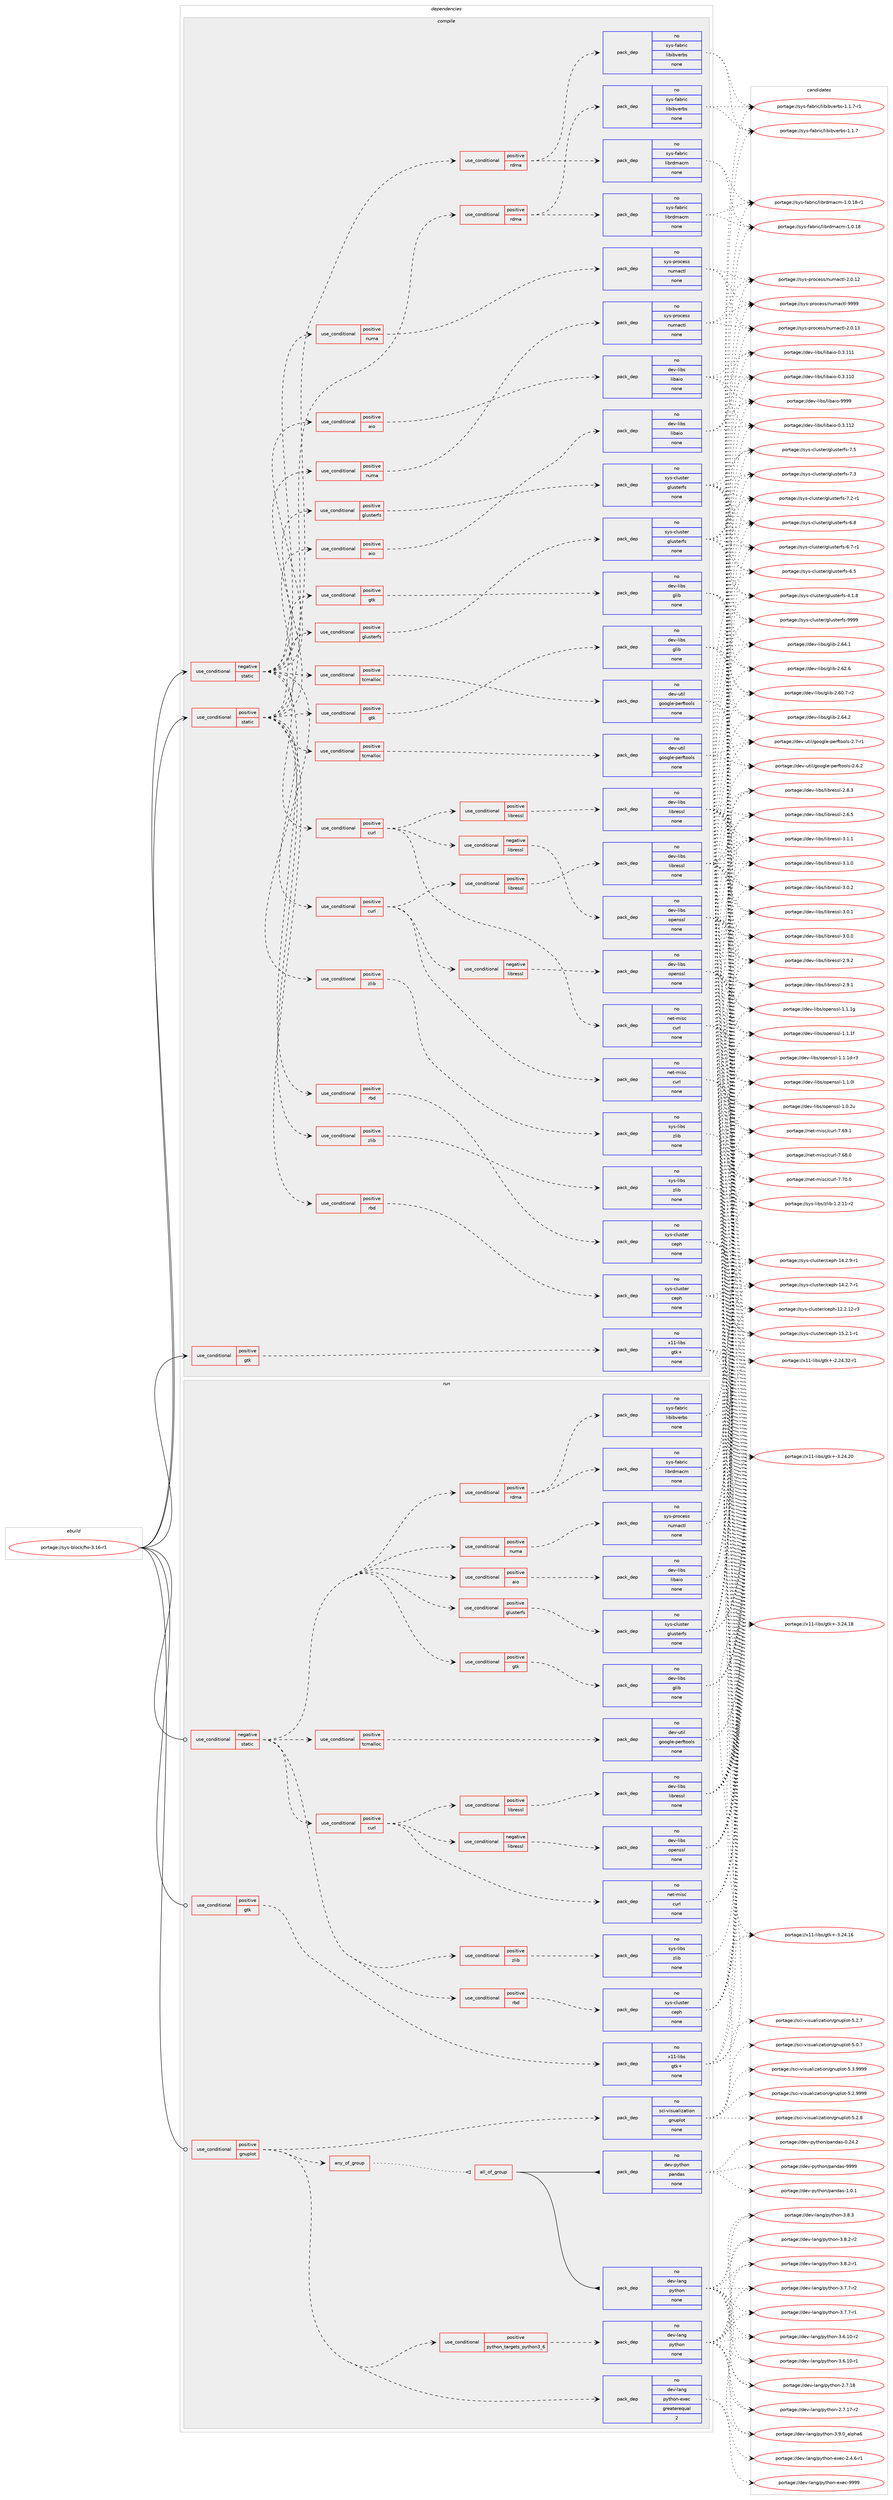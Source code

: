 digraph prolog {

# *************
# Graph options
# *************

newrank=true;
concentrate=true;
compound=true;
graph [rankdir=LR,fontname=Helvetica,fontsize=10,ranksep=1.5];#, ranksep=2.5, nodesep=0.2];
edge  [arrowhead=vee];
node  [fontname=Helvetica,fontsize=10];

# **********
# The ebuild
# **********

subgraph cluster_leftcol {
color=gray;
rank=same;
label=<<i>ebuild</i>>;
id [label="portage://sys-block/fio-3.16-r1", color=red, width=4, href="../sys-block/fio-3.16-r1.svg"];
}

# ****************
# The dependencies
# ****************

subgraph cluster_midcol {
color=gray;
label=<<i>dependencies</i>>;
subgraph cluster_compile {
fillcolor="#eeeeee";
style=filled;
label=<<i>compile</i>>;
subgraph cond1023 {
dependency5155 [label=<<TABLE BORDER="0" CELLBORDER="1" CELLSPACING="0" CELLPADDING="4"><TR><TD ROWSPAN="3" CELLPADDING="10">use_conditional</TD></TR><TR><TD>negative</TD></TR><TR><TD>static</TD></TR></TABLE>>, shape=none, color=red];
subgraph cond1024 {
dependency5156 [label=<<TABLE BORDER="0" CELLBORDER="1" CELLSPACING="0" CELLPADDING="4"><TR><TD ROWSPAN="3" CELLPADDING="10">use_conditional</TD></TR><TR><TD>positive</TD></TR><TR><TD>aio</TD></TR></TABLE>>, shape=none, color=red];
subgraph pack4031 {
dependency5157 [label=<<TABLE BORDER="0" CELLBORDER="1" CELLSPACING="0" CELLPADDING="4" WIDTH="220"><TR><TD ROWSPAN="6" CELLPADDING="30">pack_dep</TD></TR><TR><TD WIDTH="110">no</TD></TR><TR><TD>dev-libs</TD></TR><TR><TD>libaio</TD></TR><TR><TD>none</TD></TR><TR><TD></TD></TR></TABLE>>, shape=none, color=blue];
}
dependency5156:e -> dependency5157:w [weight=20,style="dashed",arrowhead="vee"];
}
dependency5155:e -> dependency5156:w [weight=20,style="dashed",arrowhead="vee"];
subgraph cond1025 {
dependency5158 [label=<<TABLE BORDER="0" CELLBORDER="1" CELLSPACING="0" CELLPADDING="4"><TR><TD ROWSPAN="3" CELLPADDING="10">use_conditional</TD></TR><TR><TD>positive</TD></TR><TR><TD>curl</TD></TR></TABLE>>, shape=none, color=red];
subgraph pack4032 {
dependency5159 [label=<<TABLE BORDER="0" CELLBORDER="1" CELLSPACING="0" CELLPADDING="4" WIDTH="220"><TR><TD ROWSPAN="6" CELLPADDING="30">pack_dep</TD></TR><TR><TD WIDTH="110">no</TD></TR><TR><TD>net-misc</TD></TR><TR><TD>curl</TD></TR><TR><TD>none</TD></TR><TR><TD></TD></TR></TABLE>>, shape=none, color=blue];
}
dependency5158:e -> dependency5159:w [weight=20,style="dashed",arrowhead="vee"];
subgraph cond1026 {
dependency5160 [label=<<TABLE BORDER="0" CELLBORDER="1" CELLSPACING="0" CELLPADDING="4"><TR><TD ROWSPAN="3" CELLPADDING="10">use_conditional</TD></TR><TR><TD>negative</TD></TR><TR><TD>libressl</TD></TR></TABLE>>, shape=none, color=red];
subgraph pack4033 {
dependency5161 [label=<<TABLE BORDER="0" CELLBORDER="1" CELLSPACING="0" CELLPADDING="4" WIDTH="220"><TR><TD ROWSPAN="6" CELLPADDING="30">pack_dep</TD></TR><TR><TD WIDTH="110">no</TD></TR><TR><TD>dev-libs</TD></TR><TR><TD>openssl</TD></TR><TR><TD>none</TD></TR><TR><TD></TD></TR></TABLE>>, shape=none, color=blue];
}
dependency5160:e -> dependency5161:w [weight=20,style="dashed",arrowhead="vee"];
}
dependency5158:e -> dependency5160:w [weight=20,style="dashed",arrowhead="vee"];
subgraph cond1027 {
dependency5162 [label=<<TABLE BORDER="0" CELLBORDER="1" CELLSPACING="0" CELLPADDING="4"><TR><TD ROWSPAN="3" CELLPADDING="10">use_conditional</TD></TR><TR><TD>positive</TD></TR><TR><TD>libressl</TD></TR></TABLE>>, shape=none, color=red];
subgraph pack4034 {
dependency5163 [label=<<TABLE BORDER="0" CELLBORDER="1" CELLSPACING="0" CELLPADDING="4" WIDTH="220"><TR><TD ROWSPAN="6" CELLPADDING="30">pack_dep</TD></TR><TR><TD WIDTH="110">no</TD></TR><TR><TD>dev-libs</TD></TR><TR><TD>libressl</TD></TR><TR><TD>none</TD></TR><TR><TD></TD></TR></TABLE>>, shape=none, color=blue];
}
dependency5162:e -> dependency5163:w [weight=20,style="dashed",arrowhead="vee"];
}
dependency5158:e -> dependency5162:w [weight=20,style="dashed",arrowhead="vee"];
}
dependency5155:e -> dependency5158:w [weight=20,style="dashed",arrowhead="vee"];
subgraph cond1028 {
dependency5164 [label=<<TABLE BORDER="0" CELLBORDER="1" CELLSPACING="0" CELLPADDING="4"><TR><TD ROWSPAN="3" CELLPADDING="10">use_conditional</TD></TR><TR><TD>positive</TD></TR><TR><TD>glusterfs</TD></TR></TABLE>>, shape=none, color=red];
subgraph pack4035 {
dependency5165 [label=<<TABLE BORDER="0" CELLBORDER="1" CELLSPACING="0" CELLPADDING="4" WIDTH="220"><TR><TD ROWSPAN="6" CELLPADDING="30">pack_dep</TD></TR><TR><TD WIDTH="110">no</TD></TR><TR><TD>sys-cluster</TD></TR><TR><TD>glusterfs</TD></TR><TR><TD>none</TD></TR><TR><TD></TD></TR></TABLE>>, shape=none, color=blue];
}
dependency5164:e -> dependency5165:w [weight=20,style="dashed",arrowhead="vee"];
}
dependency5155:e -> dependency5164:w [weight=20,style="dashed",arrowhead="vee"];
subgraph cond1029 {
dependency5166 [label=<<TABLE BORDER="0" CELLBORDER="1" CELLSPACING="0" CELLPADDING="4"><TR><TD ROWSPAN="3" CELLPADDING="10">use_conditional</TD></TR><TR><TD>positive</TD></TR><TR><TD>gtk</TD></TR></TABLE>>, shape=none, color=red];
subgraph pack4036 {
dependency5167 [label=<<TABLE BORDER="0" CELLBORDER="1" CELLSPACING="0" CELLPADDING="4" WIDTH="220"><TR><TD ROWSPAN="6" CELLPADDING="30">pack_dep</TD></TR><TR><TD WIDTH="110">no</TD></TR><TR><TD>dev-libs</TD></TR><TR><TD>glib</TD></TR><TR><TD>none</TD></TR><TR><TD></TD></TR></TABLE>>, shape=none, color=blue];
}
dependency5166:e -> dependency5167:w [weight=20,style="dashed",arrowhead="vee"];
}
dependency5155:e -> dependency5166:w [weight=20,style="dashed",arrowhead="vee"];
subgraph cond1030 {
dependency5168 [label=<<TABLE BORDER="0" CELLBORDER="1" CELLSPACING="0" CELLPADDING="4"><TR><TD ROWSPAN="3" CELLPADDING="10">use_conditional</TD></TR><TR><TD>positive</TD></TR><TR><TD>numa</TD></TR></TABLE>>, shape=none, color=red];
subgraph pack4037 {
dependency5169 [label=<<TABLE BORDER="0" CELLBORDER="1" CELLSPACING="0" CELLPADDING="4" WIDTH="220"><TR><TD ROWSPAN="6" CELLPADDING="30">pack_dep</TD></TR><TR><TD WIDTH="110">no</TD></TR><TR><TD>sys-process</TD></TR><TR><TD>numactl</TD></TR><TR><TD>none</TD></TR><TR><TD></TD></TR></TABLE>>, shape=none, color=blue];
}
dependency5168:e -> dependency5169:w [weight=20,style="dashed",arrowhead="vee"];
}
dependency5155:e -> dependency5168:w [weight=20,style="dashed",arrowhead="vee"];
subgraph cond1031 {
dependency5170 [label=<<TABLE BORDER="0" CELLBORDER="1" CELLSPACING="0" CELLPADDING="4"><TR><TD ROWSPAN="3" CELLPADDING="10">use_conditional</TD></TR><TR><TD>positive</TD></TR><TR><TD>rbd</TD></TR></TABLE>>, shape=none, color=red];
subgraph pack4038 {
dependency5171 [label=<<TABLE BORDER="0" CELLBORDER="1" CELLSPACING="0" CELLPADDING="4" WIDTH="220"><TR><TD ROWSPAN="6" CELLPADDING="30">pack_dep</TD></TR><TR><TD WIDTH="110">no</TD></TR><TR><TD>sys-cluster</TD></TR><TR><TD>ceph</TD></TR><TR><TD>none</TD></TR><TR><TD></TD></TR></TABLE>>, shape=none, color=blue];
}
dependency5170:e -> dependency5171:w [weight=20,style="dashed",arrowhead="vee"];
}
dependency5155:e -> dependency5170:w [weight=20,style="dashed",arrowhead="vee"];
subgraph cond1032 {
dependency5172 [label=<<TABLE BORDER="0" CELLBORDER="1" CELLSPACING="0" CELLPADDING="4"><TR><TD ROWSPAN="3" CELLPADDING="10">use_conditional</TD></TR><TR><TD>positive</TD></TR><TR><TD>rdma</TD></TR></TABLE>>, shape=none, color=red];
subgraph pack4039 {
dependency5173 [label=<<TABLE BORDER="0" CELLBORDER="1" CELLSPACING="0" CELLPADDING="4" WIDTH="220"><TR><TD ROWSPAN="6" CELLPADDING="30">pack_dep</TD></TR><TR><TD WIDTH="110">no</TD></TR><TR><TD>sys-fabric</TD></TR><TR><TD>libibverbs</TD></TR><TR><TD>none</TD></TR><TR><TD></TD></TR></TABLE>>, shape=none, color=blue];
}
dependency5172:e -> dependency5173:w [weight=20,style="dashed",arrowhead="vee"];
subgraph pack4040 {
dependency5174 [label=<<TABLE BORDER="0" CELLBORDER="1" CELLSPACING="0" CELLPADDING="4" WIDTH="220"><TR><TD ROWSPAN="6" CELLPADDING="30">pack_dep</TD></TR><TR><TD WIDTH="110">no</TD></TR><TR><TD>sys-fabric</TD></TR><TR><TD>librdmacm</TD></TR><TR><TD>none</TD></TR><TR><TD></TD></TR></TABLE>>, shape=none, color=blue];
}
dependency5172:e -> dependency5174:w [weight=20,style="dashed",arrowhead="vee"];
}
dependency5155:e -> dependency5172:w [weight=20,style="dashed",arrowhead="vee"];
subgraph cond1033 {
dependency5175 [label=<<TABLE BORDER="0" CELLBORDER="1" CELLSPACING="0" CELLPADDING="4"><TR><TD ROWSPAN="3" CELLPADDING="10">use_conditional</TD></TR><TR><TD>positive</TD></TR><TR><TD>tcmalloc</TD></TR></TABLE>>, shape=none, color=red];
subgraph pack4041 {
dependency5176 [label=<<TABLE BORDER="0" CELLBORDER="1" CELLSPACING="0" CELLPADDING="4" WIDTH="220"><TR><TD ROWSPAN="6" CELLPADDING="30">pack_dep</TD></TR><TR><TD WIDTH="110">no</TD></TR><TR><TD>dev-util</TD></TR><TR><TD>google-perftools</TD></TR><TR><TD>none</TD></TR><TR><TD></TD></TR></TABLE>>, shape=none, color=blue];
}
dependency5175:e -> dependency5176:w [weight=20,style="dashed",arrowhead="vee"];
}
dependency5155:e -> dependency5175:w [weight=20,style="dashed",arrowhead="vee"];
subgraph cond1034 {
dependency5177 [label=<<TABLE BORDER="0" CELLBORDER="1" CELLSPACING="0" CELLPADDING="4"><TR><TD ROWSPAN="3" CELLPADDING="10">use_conditional</TD></TR><TR><TD>positive</TD></TR><TR><TD>zlib</TD></TR></TABLE>>, shape=none, color=red];
subgraph pack4042 {
dependency5178 [label=<<TABLE BORDER="0" CELLBORDER="1" CELLSPACING="0" CELLPADDING="4" WIDTH="220"><TR><TD ROWSPAN="6" CELLPADDING="30">pack_dep</TD></TR><TR><TD WIDTH="110">no</TD></TR><TR><TD>sys-libs</TD></TR><TR><TD>zlib</TD></TR><TR><TD>none</TD></TR><TR><TD></TD></TR></TABLE>>, shape=none, color=blue];
}
dependency5177:e -> dependency5178:w [weight=20,style="dashed",arrowhead="vee"];
}
dependency5155:e -> dependency5177:w [weight=20,style="dashed",arrowhead="vee"];
}
id:e -> dependency5155:w [weight=20,style="solid",arrowhead="vee"];
subgraph cond1035 {
dependency5179 [label=<<TABLE BORDER="0" CELLBORDER="1" CELLSPACING="0" CELLPADDING="4"><TR><TD ROWSPAN="3" CELLPADDING="10">use_conditional</TD></TR><TR><TD>positive</TD></TR><TR><TD>gtk</TD></TR></TABLE>>, shape=none, color=red];
subgraph pack4043 {
dependency5180 [label=<<TABLE BORDER="0" CELLBORDER="1" CELLSPACING="0" CELLPADDING="4" WIDTH="220"><TR><TD ROWSPAN="6" CELLPADDING="30">pack_dep</TD></TR><TR><TD WIDTH="110">no</TD></TR><TR><TD>x11-libs</TD></TR><TR><TD>gtk+</TD></TR><TR><TD>none</TD></TR><TR><TD></TD></TR></TABLE>>, shape=none, color=blue];
}
dependency5179:e -> dependency5180:w [weight=20,style="dashed",arrowhead="vee"];
}
id:e -> dependency5179:w [weight=20,style="solid",arrowhead="vee"];
subgraph cond1036 {
dependency5181 [label=<<TABLE BORDER="0" CELLBORDER="1" CELLSPACING="0" CELLPADDING="4"><TR><TD ROWSPAN="3" CELLPADDING="10">use_conditional</TD></TR><TR><TD>positive</TD></TR><TR><TD>static</TD></TR></TABLE>>, shape=none, color=red];
subgraph cond1037 {
dependency5182 [label=<<TABLE BORDER="0" CELLBORDER="1" CELLSPACING="0" CELLPADDING="4"><TR><TD ROWSPAN="3" CELLPADDING="10">use_conditional</TD></TR><TR><TD>positive</TD></TR><TR><TD>aio</TD></TR></TABLE>>, shape=none, color=red];
subgraph pack4044 {
dependency5183 [label=<<TABLE BORDER="0" CELLBORDER="1" CELLSPACING="0" CELLPADDING="4" WIDTH="220"><TR><TD ROWSPAN="6" CELLPADDING="30">pack_dep</TD></TR><TR><TD WIDTH="110">no</TD></TR><TR><TD>dev-libs</TD></TR><TR><TD>libaio</TD></TR><TR><TD>none</TD></TR><TR><TD></TD></TR></TABLE>>, shape=none, color=blue];
}
dependency5182:e -> dependency5183:w [weight=20,style="dashed",arrowhead="vee"];
}
dependency5181:e -> dependency5182:w [weight=20,style="dashed",arrowhead="vee"];
subgraph cond1038 {
dependency5184 [label=<<TABLE BORDER="0" CELLBORDER="1" CELLSPACING="0" CELLPADDING="4"><TR><TD ROWSPAN="3" CELLPADDING="10">use_conditional</TD></TR><TR><TD>positive</TD></TR><TR><TD>curl</TD></TR></TABLE>>, shape=none, color=red];
subgraph pack4045 {
dependency5185 [label=<<TABLE BORDER="0" CELLBORDER="1" CELLSPACING="0" CELLPADDING="4" WIDTH="220"><TR><TD ROWSPAN="6" CELLPADDING="30">pack_dep</TD></TR><TR><TD WIDTH="110">no</TD></TR><TR><TD>net-misc</TD></TR><TR><TD>curl</TD></TR><TR><TD>none</TD></TR><TR><TD></TD></TR></TABLE>>, shape=none, color=blue];
}
dependency5184:e -> dependency5185:w [weight=20,style="dashed",arrowhead="vee"];
subgraph cond1039 {
dependency5186 [label=<<TABLE BORDER="0" CELLBORDER="1" CELLSPACING="0" CELLPADDING="4"><TR><TD ROWSPAN="3" CELLPADDING="10">use_conditional</TD></TR><TR><TD>negative</TD></TR><TR><TD>libressl</TD></TR></TABLE>>, shape=none, color=red];
subgraph pack4046 {
dependency5187 [label=<<TABLE BORDER="0" CELLBORDER="1" CELLSPACING="0" CELLPADDING="4" WIDTH="220"><TR><TD ROWSPAN="6" CELLPADDING="30">pack_dep</TD></TR><TR><TD WIDTH="110">no</TD></TR><TR><TD>dev-libs</TD></TR><TR><TD>openssl</TD></TR><TR><TD>none</TD></TR><TR><TD></TD></TR></TABLE>>, shape=none, color=blue];
}
dependency5186:e -> dependency5187:w [weight=20,style="dashed",arrowhead="vee"];
}
dependency5184:e -> dependency5186:w [weight=20,style="dashed",arrowhead="vee"];
subgraph cond1040 {
dependency5188 [label=<<TABLE BORDER="0" CELLBORDER="1" CELLSPACING="0" CELLPADDING="4"><TR><TD ROWSPAN="3" CELLPADDING="10">use_conditional</TD></TR><TR><TD>positive</TD></TR><TR><TD>libressl</TD></TR></TABLE>>, shape=none, color=red];
subgraph pack4047 {
dependency5189 [label=<<TABLE BORDER="0" CELLBORDER="1" CELLSPACING="0" CELLPADDING="4" WIDTH="220"><TR><TD ROWSPAN="6" CELLPADDING="30">pack_dep</TD></TR><TR><TD WIDTH="110">no</TD></TR><TR><TD>dev-libs</TD></TR><TR><TD>libressl</TD></TR><TR><TD>none</TD></TR><TR><TD></TD></TR></TABLE>>, shape=none, color=blue];
}
dependency5188:e -> dependency5189:w [weight=20,style="dashed",arrowhead="vee"];
}
dependency5184:e -> dependency5188:w [weight=20,style="dashed",arrowhead="vee"];
}
dependency5181:e -> dependency5184:w [weight=20,style="dashed",arrowhead="vee"];
subgraph cond1041 {
dependency5190 [label=<<TABLE BORDER="0" CELLBORDER="1" CELLSPACING="0" CELLPADDING="4"><TR><TD ROWSPAN="3" CELLPADDING="10">use_conditional</TD></TR><TR><TD>positive</TD></TR><TR><TD>glusterfs</TD></TR></TABLE>>, shape=none, color=red];
subgraph pack4048 {
dependency5191 [label=<<TABLE BORDER="0" CELLBORDER="1" CELLSPACING="0" CELLPADDING="4" WIDTH="220"><TR><TD ROWSPAN="6" CELLPADDING="30">pack_dep</TD></TR><TR><TD WIDTH="110">no</TD></TR><TR><TD>sys-cluster</TD></TR><TR><TD>glusterfs</TD></TR><TR><TD>none</TD></TR><TR><TD></TD></TR></TABLE>>, shape=none, color=blue];
}
dependency5190:e -> dependency5191:w [weight=20,style="dashed",arrowhead="vee"];
}
dependency5181:e -> dependency5190:w [weight=20,style="dashed",arrowhead="vee"];
subgraph cond1042 {
dependency5192 [label=<<TABLE BORDER="0" CELLBORDER="1" CELLSPACING="0" CELLPADDING="4"><TR><TD ROWSPAN="3" CELLPADDING="10">use_conditional</TD></TR><TR><TD>positive</TD></TR><TR><TD>gtk</TD></TR></TABLE>>, shape=none, color=red];
subgraph pack4049 {
dependency5193 [label=<<TABLE BORDER="0" CELLBORDER="1" CELLSPACING="0" CELLPADDING="4" WIDTH="220"><TR><TD ROWSPAN="6" CELLPADDING="30">pack_dep</TD></TR><TR><TD WIDTH="110">no</TD></TR><TR><TD>dev-libs</TD></TR><TR><TD>glib</TD></TR><TR><TD>none</TD></TR><TR><TD></TD></TR></TABLE>>, shape=none, color=blue];
}
dependency5192:e -> dependency5193:w [weight=20,style="dashed",arrowhead="vee"];
}
dependency5181:e -> dependency5192:w [weight=20,style="dashed",arrowhead="vee"];
subgraph cond1043 {
dependency5194 [label=<<TABLE BORDER="0" CELLBORDER="1" CELLSPACING="0" CELLPADDING="4"><TR><TD ROWSPAN="3" CELLPADDING="10">use_conditional</TD></TR><TR><TD>positive</TD></TR><TR><TD>numa</TD></TR></TABLE>>, shape=none, color=red];
subgraph pack4050 {
dependency5195 [label=<<TABLE BORDER="0" CELLBORDER="1" CELLSPACING="0" CELLPADDING="4" WIDTH="220"><TR><TD ROWSPAN="6" CELLPADDING="30">pack_dep</TD></TR><TR><TD WIDTH="110">no</TD></TR><TR><TD>sys-process</TD></TR><TR><TD>numactl</TD></TR><TR><TD>none</TD></TR><TR><TD></TD></TR></TABLE>>, shape=none, color=blue];
}
dependency5194:e -> dependency5195:w [weight=20,style="dashed",arrowhead="vee"];
}
dependency5181:e -> dependency5194:w [weight=20,style="dashed",arrowhead="vee"];
subgraph cond1044 {
dependency5196 [label=<<TABLE BORDER="0" CELLBORDER="1" CELLSPACING="0" CELLPADDING="4"><TR><TD ROWSPAN="3" CELLPADDING="10">use_conditional</TD></TR><TR><TD>positive</TD></TR><TR><TD>rbd</TD></TR></TABLE>>, shape=none, color=red];
subgraph pack4051 {
dependency5197 [label=<<TABLE BORDER="0" CELLBORDER="1" CELLSPACING="0" CELLPADDING="4" WIDTH="220"><TR><TD ROWSPAN="6" CELLPADDING="30">pack_dep</TD></TR><TR><TD WIDTH="110">no</TD></TR><TR><TD>sys-cluster</TD></TR><TR><TD>ceph</TD></TR><TR><TD>none</TD></TR><TR><TD></TD></TR></TABLE>>, shape=none, color=blue];
}
dependency5196:e -> dependency5197:w [weight=20,style="dashed",arrowhead="vee"];
}
dependency5181:e -> dependency5196:w [weight=20,style="dashed",arrowhead="vee"];
subgraph cond1045 {
dependency5198 [label=<<TABLE BORDER="0" CELLBORDER="1" CELLSPACING="0" CELLPADDING="4"><TR><TD ROWSPAN="3" CELLPADDING="10">use_conditional</TD></TR><TR><TD>positive</TD></TR><TR><TD>rdma</TD></TR></TABLE>>, shape=none, color=red];
subgraph pack4052 {
dependency5199 [label=<<TABLE BORDER="0" CELLBORDER="1" CELLSPACING="0" CELLPADDING="4" WIDTH="220"><TR><TD ROWSPAN="6" CELLPADDING="30">pack_dep</TD></TR><TR><TD WIDTH="110">no</TD></TR><TR><TD>sys-fabric</TD></TR><TR><TD>libibverbs</TD></TR><TR><TD>none</TD></TR><TR><TD></TD></TR></TABLE>>, shape=none, color=blue];
}
dependency5198:e -> dependency5199:w [weight=20,style="dashed",arrowhead="vee"];
subgraph pack4053 {
dependency5200 [label=<<TABLE BORDER="0" CELLBORDER="1" CELLSPACING="0" CELLPADDING="4" WIDTH="220"><TR><TD ROWSPAN="6" CELLPADDING="30">pack_dep</TD></TR><TR><TD WIDTH="110">no</TD></TR><TR><TD>sys-fabric</TD></TR><TR><TD>librdmacm</TD></TR><TR><TD>none</TD></TR><TR><TD></TD></TR></TABLE>>, shape=none, color=blue];
}
dependency5198:e -> dependency5200:w [weight=20,style="dashed",arrowhead="vee"];
}
dependency5181:e -> dependency5198:w [weight=20,style="dashed",arrowhead="vee"];
subgraph cond1046 {
dependency5201 [label=<<TABLE BORDER="0" CELLBORDER="1" CELLSPACING="0" CELLPADDING="4"><TR><TD ROWSPAN="3" CELLPADDING="10">use_conditional</TD></TR><TR><TD>positive</TD></TR><TR><TD>tcmalloc</TD></TR></TABLE>>, shape=none, color=red];
subgraph pack4054 {
dependency5202 [label=<<TABLE BORDER="0" CELLBORDER="1" CELLSPACING="0" CELLPADDING="4" WIDTH="220"><TR><TD ROWSPAN="6" CELLPADDING="30">pack_dep</TD></TR><TR><TD WIDTH="110">no</TD></TR><TR><TD>dev-util</TD></TR><TR><TD>google-perftools</TD></TR><TR><TD>none</TD></TR><TR><TD></TD></TR></TABLE>>, shape=none, color=blue];
}
dependency5201:e -> dependency5202:w [weight=20,style="dashed",arrowhead="vee"];
}
dependency5181:e -> dependency5201:w [weight=20,style="dashed",arrowhead="vee"];
subgraph cond1047 {
dependency5203 [label=<<TABLE BORDER="0" CELLBORDER="1" CELLSPACING="0" CELLPADDING="4"><TR><TD ROWSPAN="3" CELLPADDING="10">use_conditional</TD></TR><TR><TD>positive</TD></TR><TR><TD>zlib</TD></TR></TABLE>>, shape=none, color=red];
subgraph pack4055 {
dependency5204 [label=<<TABLE BORDER="0" CELLBORDER="1" CELLSPACING="0" CELLPADDING="4" WIDTH="220"><TR><TD ROWSPAN="6" CELLPADDING="30">pack_dep</TD></TR><TR><TD WIDTH="110">no</TD></TR><TR><TD>sys-libs</TD></TR><TR><TD>zlib</TD></TR><TR><TD>none</TD></TR><TR><TD></TD></TR></TABLE>>, shape=none, color=blue];
}
dependency5203:e -> dependency5204:w [weight=20,style="dashed",arrowhead="vee"];
}
dependency5181:e -> dependency5203:w [weight=20,style="dashed",arrowhead="vee"];
}
id:e -> dependency5181:w [weight=20,style="solid",arrowhead="vee"];
}
subgraph cluster_compileandrun {
fillcolor="#eeeeee";
style=filled;
label=<<i>compile and run</i>>;
}
subgraph cluster_run {
fillcolor="#eeeeee";
style=filled;
label=<<i>run</i>>;
subgraph cond1048 {
dependency5205 [label=<<TABLE BORDER="0" CELLBORDER="1" CELLSPACING="0" CELLPADDING="4"><TR><TD ROWSPAN="3" CELLPADDING="10">use_conditional</TD></TR><TR><TD>negative</TD></TR><TR><TD>static</TD></TR></TABLE>>, shape=none, color=red];
subgraph cond1049 {
dependency5206 [label=<<TABLE BORDER="0" CELLBORDER="1" CELLSPACING="0" CELLPADDING="4"><TR><TD ROWSPAN="3" CELLPADDING="10">use_conditional</TD></TR><TR><TD>positive</TD></TR><TR><TD>aio</TD></TR></TABLE>>, shape=none, color=red];
subgraph pack4056 {
dependency5207 [label=<<TABLE BORDER="0" CELLBORDER="1" CELLSPACING="0" CELLPADDING="4" WIDTH="220"><TR><TD ROWSPAN="6" CELLPADDING="30">pack_dep</TD></TR><TR><TD WIDTH="110">no</TD></TR><TR><TD>dev-libs</TD></TR><TR><TD>libaio</TD></TR><TR><TD>none</TD></TR><TR><TD></TD></TR></TABLE>>, shape=none, color=blue];
}
dependency5206:e -> dependency5207:w [weight=20,style="dashed",arrowhead="vee"];
}
dependency5205:e -> dependency5206:w [weight=20,style="dashed",arrowhead="vee"];
subgraph cond1050 {
dependency5208 [label=<<TABLE BORDER="0" CELLBORDER="1" CELLSPACING="0" CELLPADDING="4"><TR><TD ROWSPAN="3" CELLPADDING="10">use_conditional</TD></TR><TR><TD>positive</TD></TR><TR><TD>curl</TD></TR></TABLE>>, shape=none, color=red];
subgraph pack4057 {
dependency5209 [label=<<TABLE BORDER="0" CELLBORDER="1" CELLSPACING="0" CELLPADDING="4" WIDTH="220"><TR><TD ROWSPAN="6" CELLPADDING="30">pack_dep</TD></TR><TR><TD WIDTH="110">no</TD></TR><TR><TD>net-misc</TD></TR><TR><TD>curl</TD></TR><TR><TD>none</TD></TR><TR><TD></TD></TR></TABLE>>, shape=none, color=blue];
}
dependency5208:e -> dependency5209:w [weight=20,style="dashed",arrowhead="vee"];
subgraph cond1051 {
dependency5210 [label=<<TABLE BORDER="0" CELLBORDER="1" CELLSPACING="0" CELLPADDING="4"><TR><TD ROWSPAN="3" CELLPADDING="10">use_conditional</TD></TR><TR><TD>negative</TD></TR><TR><TD>libressl</TD></TR></TABLE>>, shape=none, color=red];
subgraph pack4058 {
dependency5211 [label=<<TABLE BORDER="0" CELLBORDER="1" CELLSPACING="0" CELLPADDING="4" WIDTH="220"><TR><TD ROWSPAN="6" CELLPADDING="30">pack_dep</TD></TR><TR><TD WIDTH="110">no</TD></TR><TR><TD>dev-libs</TD></TR><TR><TD>openssl</TD></TR><TR><TD>none</TD></TR><TR><TD></TD></TR></TABLE>>, shape=none, color=blue];
}
dependency5210:e -> dependency5211:w [weight=20,style="dashed",arrowhead="vee"];
}
dependency5208:e -> dependency5210:w [weight=20,style="dashed",arrowhead="vee"];
subgraph cond1052 {
dependency5212 [label=<<TABLE BORDER="0" CELLBORDER="1" CELLSPACING="0" CELLPADDING="4"><TR><TD ROWSPAN="3" CELLPADDING="10">use_conditional</TD></TR><TR><TD>positive</TD></TR><TR><TD>libressl</TD></TR></TABLE>>, shape=none, color=red];
subgraph pack4059 {
dependency5213 [label=<<TABLE BORDER="0" CELLBORDER="1" CELLSPACING="0" CELLPADDING="4" WIDTH="220"><TR><TD ROWSPAN="6" CELLPADDING="30">pack_dep</TD></TR><TR><TD WIDTH="110">no</TD></TR><TR><TD>dev-libs</TD></TR><TR><TD>libressl</TD></TR><TR><TD>none</TD></TR><TR><TD></TD></TR></TABLE>>, shape=none, color=blue];
}
dependency5212:e -> dependency5213:w [weight=20,style="dashed",arrowhead="vee"];
}
dependency5208:e -> dependency5212:w [weight=20,style="dashed",arrowhead="vee"];
}
dependency5205:e -> dependency5208:w [weight=20,style="dashed",arrowhead="vee"];
subgraph cond1053 {
dependency5214 [label=<<TABLE BORDER="0" CELLBORDER="1" CELLSPACING="0" CELLPADDING="4"><TR><TD ROWSPAN="3" CELLPADDING="10">use_conditional</TD></TR><TR><TD>positive</TD></TR><TR><TD>glusterfs</TD></TR></TABLE>>, shape=none, color=red];
subgraph pack4060 {
dependency5215 [label=<<TABLE BORDER="0" CELLBORDER="1" CELLSPACING="0" CELLPADDING="4" WIDTH="220"><TR><TD ROWSPAN="6" CELLPADDING="30">pack_dep</TD></TR><TR><TD WIDTH="110">no</TD></TR><TR><TD>sys-cluster</TD></TR><TR><TD>glusterfs</TD></TR><TR><TD>none</TD></TR><TR><TD></TD></TR></TABLE>>, shape=none, color=blue];
}
dependency5214:e -> dependency5215:w [weight=20,style="dashed",arrowhead="vee"];
}
dependency5205:e -> dependency5214:w [weight=20,style="dashed",arrowhead="vee"];
subgraph cond1054 {
dependency5216 [label=<<TABLE BORDER="0" CELLBORDER="1" CELLSPACING="0" CELLPADDING="4"><TR><TD ROWSPAN="3" CELLPADDING="10">use_conditional</TD></TR><TR><TD>positive</TD></TR><TR><TD>gtk</TD></TR></TABLE>>, shape=none, color=red];
subgraph pack4061 {
dependency5217 [label=<<TABLE BORDER="0" CELLBORDER="1" CELLSPACING="0" CELLPADDING="4" WIDTH="220"><TR><TD ROWSPAN="6" CELLPADDING="30">pack_dep</TD></TR><TR><TD WIDTH="110">no</TD></TR><TR><TD>dev-libs</TD></TR><TR><TD>glib</TD></TR><TR><TD>none</TD></TR><TR><TD></TD></TR></TABLE>>, shape=none, color=blue];
}
dependency5216:e -> dependency5217:w [weight=20,style="dashed",arrowhead="vee"];
}
dependency5205:e -> dependency5216:w [weight=20,style="dashed",arrowhead="vee"];
subgraph cond1055 {
dependency5218 [label=<<TABLE BORDER="0" CELLBORDER="1" CELLSPACING="0" CELLPADDING="4"><TR><TD ROWSPAN="3" CELLPADDING="10">use_conditional</TD></TR><TR><TD>positive</TD></TR><TR><TD>numa</TD></TR></TABLE>>, shape=none, color=red];
subgraph pack4062 {
dependency5219 [label=<<TABLE BORDER="0" CELLBORDER="1" CELLSPACING="0" CELLPADDING="4" WIDTH="220"><TR><TD ROWSPAN="6" CELLPADDING="30">pack_dep</TD></TR><TR><TD WIDTH="110">no</TD></TR><TR><TD>sys-process</TD></TR><TR><TD>numactl</TD></TR><TR><TD>none</TD></TR><TR><TD></TD></TR></TABLE>>, shape=none, color=blue];
}
dependency5218:e -> dependency5219:w [weight=20,style="dashed",arrowhead="vee"];
}
dependency5205:e -> dependency5218:w [weight=20,style="dashed",arrowhead="vee"];
subgraph cond1056 {
dependency5220 [label=<<TABLE BORDER="0" CELLBORDER="1" CELLSPACING="0" CELLPADDING="4"><TR><TD ROWSPAN="3" CELLPADDING="10">use_conditional</TD></TR><TR><TD>positive</TD></TR><TR><TD>rbd</TD></TR></TABLE>>, shape=none, color=red];
subgraph pack4063 {
dependency5221 [label=<<TABLE BORDER="0" CELLBORDER="1" CELLSPACING="0" CELLPADDING="4" WIDTH="220"><TR><TD ROWSPAN="6" CELLPADDING="30">pack_dep</TD></TR><TR><TD WIDTH="110">no</TD></TR><TR><TD>sys-cluster</TD></TR><TR><TD>ceph</TD></TR><TR><TD>none</TD></TR><TR><TD></TD></TR></TABLE>>, shape=none, color=blue];
}
dependency5220:e -> dependency5221:w [weight=20,style="dashed",arrowhead="vee"];
}
dependency5205:e -> dependency5220:w [weight=20,style="dashed",arrowhead="vee"];
subgraph cond1057 {
dependency5222 [label=<<TABLE BORDER="0" CELLBORDER="1" CELLSPACING="0" CELLPADDING="4"><TR><TD ROWSPAN="3" CELLPADDING="10">use_conditional</TD></TR><TR><TD>positive</TD></TR><TR><TD>rdma</TD></TR></TABLE>>, shape=none, color=red];
subgraph pack4064 {
dependency5223 [label=<<TABLE BORDER="0" CELLBORDER="1" CELLSPACING="0" CELLPADDING="4" WIDTH="220"><TR><TD ROWSPAN="6" CELLPADDING="30">pack_dep</TD></TR><TR><TD WIDTH="110">no</TD></TR><TR><TD>sys-fabric</TD></TR><TR><TD>libibverbs</TD></TR><TR><TD>none</TD></TR><TR><TD></TD></TR></TABLE>>, shape=none, color=blue];
}
dependency5222:e -> dependency5223:w [weight=20,style="dashed",arrowhead="vee"];
subgraph pack4065 {
dependency5224 [label=<<TABLE BORDER="0" CELLBORDER="1" CELLSPACING="0" CELLPADDING="4" WIDTH="220"><TR><TD ROWSPAN="6" CELLPADDING="30">pack_dep</TD></TR><TR><TD WIDTH="110">no</TD></TR><TR><TD>sys-fabric</TD></TR><TR><TD>librdmacm</TD></TR><TR><TD>none</TD></TR><TR><TD></TD></TR></TABLE>>, shape=none, color=blue];
}
dependency5222:e -> dependency5224:w [weight=20,style="dashed",arrowhead="vee"];
}
dependency5205:e -> dependency5222:w [weight=20,style="dashed",arrowhead="vee"];
subgraph cond1058 {
dependency5225 [label=<<TABLE BORDER="0" CELLBORDER="1" CELLSPACING="0" CELLPADDING="4"><TR><TD ROWSPAN="3" CELLPADDING="10">use_conditional</TD></TR><TR><TD>positive</TD></TR><TR><TD>tcmalloc</TD></TR></TABLE>>, shape=none, color=red];
subgraph pack4066 {
dependency5226 [label=<<TABLE BORDER="0" CELLBORDER="1" CELLSPACING="0" CELLPADDING="4" WIDTH="220"><TR><TD ROWSPAN="6" CELLPADDING="30">pack_dep</TD></TR><TR><TD WIDTH="110">no</TD></TR><TR><TD>dev-util</TD></TR><TR><TD>google-perftools</TD></TR><TR><TD>none</TD></TR><TR><TD></TD></TR></TABLE>>, shape=none, color=blue];
}
dependency5225:e -> dependency5226:w [weight=20,style="dashed",arrowhead="vee"];
}
dependency5205:e -> dependency5225:w [weight=20,style="dashed",arrowhead="vee"];
subgraph cond1059 {
dependency5227 [label=<<TABLE BORDER="0" CELLBORDER="1" CELLSPACING="0" CELLPADDING="4"><TR><TD ROWSPAN="3" CELLPADDING="10">use_conditional</TD></TR><TR><TD>positive</TD></TR><TR><TD>zlib</TD></TR></TABLE>>, shape=none, color=red];
subgraph pack4067 {
dependency5228 [label=<<TABLE BORDER="0" CELLBORDER="1" CELLSPACING="0" CELLPADDING="4" WIDTH="220"><TR><TD ROWSPAN="6" CELLPADDING="30">pack_dep</TD></TR><TR><TD WIDTH="110">no</TD></TR><TR><TD>sys-libs</TD></TR><TR><TD>zlib</TD></TR><TR><TD>none</TD></TR><TR><TD></TD></TR></TABLE>>, shape=none, color=blue];
}
dependency5227:e -> dependency5228:w [weight=20,style="dashed",arrowhead="vee"];
}
dependency5205:e -> dependency5227:w [weight=20,style="dashed",arrowhead="vee"];
}
id:e -> dependency5205:w [weight=20,style="solid",arrowhead="odot"];
subgraph cond1060 {
dependency5229 [label=<<TABLE BORDER="0" CELLBORDER="1" CELLSPACING="0" CELLPADDING="4"><TR><TD ROWSPAN="3" CELLPADDING="10">use_conditional</TD></TR><TR><TD>positive</TD></TR><TR><TD>gnuplot</TD></TR></TABLE>>, shape=none, color=red];
subgraph pack4068 {
dependency5230 [label=<<TABLE BORDER="0" CELLBORDER="1" CELLSPACING="0" CELLPADDING="4" WIDTH="220"><TR><TD ROWSPAN="6" CELLPADDING="30">pack_dep</TD></TR><TR><TD WIDTH="110">no</TD></TR><TR><TD>sci-visualization</TD></TR><TR><TD>gnuplot</TD></TR><TR><TD>none</TD></TR><TR><TD></TD></TR></TABLE>>, shape=none, color=blue];
}
dependency5229:e -> dependency5230:w [weight=20,style="dashed",arrowhead="vee"];
subgraph any94 {
dependency5231 [label=<<TABLE BORDER="0" CELLBORDER="1" CELLSPACING="0" CELLPADDING="4"><TR><TD CELLPADDING="10">any_of_group</TD></TR></TABLE>>, shape=none, color=red];subgraph all10 {
dependency5232 [label=<<TABLE BORDER="0" CELLBORDER="1" CELLSPACING="0" CELLPADDING="4"><TR><TD CELLPADDING="10">all_of_group</TD></TR></TABLE>>, shape=none, color=red];subgraph pack4069 {
dependency5233 [label=<<TABLE BORDER="0" CELLBORDER="1" CELLSPACING="0" CELLPADDING="4" WIDTH="220"><TR><TD ROWSPAN="6" CELLPADDING="30">pack_dep</TD></TR><TR><TD WIDTH="110">no</TD></TR><TR><TD>dev-lang</TD></TR><TR><TD>python</TD></TR><TR><TD>none</TD></TR><TR><TD></TD></TR></TABLE>>, shape=none, color=blue];
}
dependency5232:e -> dependency5233:w [weight=20,style="solid",arrowhead="inv"];
subgraph pack4070 {
dependency5234 [label=<<TABLE BORDER="0" CELLBORDER="1" CELLSPACING="0" CELLPADDING="4" WIDTH="220"><TR><TD ROWSPAN="6" CELLPADDING="30">pack_dep</TD></TR><TR><TD WIDTH="110">no</TD></TR><TR><TD>dev-python</TD></TR><TR><TD>pandas</TD></TR><TR><TD>none</TD></TR><TR><TD></TD></TR></TABLE>>, shape=none, color=blue];
}
dependency5232:e -> dependency5234:w [weight=20,style="solid",arrowhead="inv"];
}
dependency5231:e -> dependency5232:w [weight=20,style="dotted",arrowhead="oinv"];
}
dependency5229:e -> dependency5231:w [weight=20,style="dashed",arrowhead="vee"];
subgraph cond1061 {
dependency5235 [label=<<TABLE BORDER="0" CELLBORDER="1" CELLSPACING="0" CELLPADDING="4"><TR><TD ROWSPAN="3" CELLPADDING="10">use_conditional</TD></TR><TR><TD>positive</TD></TR><TR><TD>python_targets_python3_6</TD></TR></TABLE>>, shape=none, color=red];
subgraph pack4071 {
dependency5236 [label=<<TABLE BORDER="0" CELLBORDER="1" CELLSPACING="0" CELLPADDING="4" WIDTH="220"><TR><TD ROWSPAN="6" CELLPADDING="30">pack_dep</TD></TR><TR><TD WIDTH="110">no</TD></TR><TR><TD>dev-lang</TD></TR><TR><TD>python</TD></TR><TR><TD>none</TD></TR><TR><TD></TD></TR></TABLE>>, shape=none, color=blue];
}
dependency5235:e -> dependency5236:w [weight=20,style="dashed",arrowhead="vee"];
}
dependency5229:e -> dependency5235:w [weight=20,style="dashed",arrowhead="vee"];
subgraph pack4072 {
dependency5237 [label=<<TABLE BORDER="0" CELLBORDER="1" CELLSPACING="0" CELLPADDING="4" WIDTH="220"><TR><TD ROWSPAN="6" CELLPADDING="30">pack_dep</TD></TR><TR><TD WIDTH="110">no</TD></TR><TR><TD>dev-lang</TD></TR><TR><TD>python-exec</TD></TR><TR><TD>greaterequal</TD></TR><TR><TD>2</TD></TR></TABLE>>, shape=none, color=blue];
}
dependency5229:e -> dependency5237:w [weight=20,style="dashed",arrowhead="vee"];
}
id:e -> dependency5229:w [weight=20,style="solid",arrowhead="odot"];
subgraph cond1062 {
dependency5238 [label=<<TABLE BORDER="0" CELLBORDER="1" CELLSPACING="0" CELLPADDING="4"><TR><TD ROWSPAN="3" CELLPADDING="10">use_conditional</TD></TR><TR><TD>positive</TD></TR><TR><TD>gtk</TD></TR></TABLE>>, shape=none, color=red];
subgraph pack4073 {
dependency5239 [label=<<TABLE BORDER="0" CELLBORDER="1" CELLSPACING="0" CELLPADDING="4" WIDTH="220"><TR><TD ROWSPAN="6" CELLPADDING="30">pack_dep</TD></TR><TR><TD WIDTH="110">no</TD></TR><TR><TD>x11-libs</TD></TR><TR><TD>gtk+</TD></TR><TR><TD>none</TD></TR><TR><TD></TD></TR></TABLE>>, shape=none, color=blue];
}
dependency5238:e -> dependency5239:w [weight=20,style="dashed",arrowhead="vee"];
}
id:e -> dependency5238:w [weight=20,style="solid",arrowhead="odot"];
}
}

# **************
# The candidates
# **************

subgraph cluster_choices {
rank=same;
color=gray;
label=<<i>candidates</i>>;

subgraph choice4031 {
color=black;
nodesep=1;
choice10010111845108105981154710810598971051114557575757 [label="portage://dev-libs/libaio-9999", color=red, width=4,href="../dev-libs/libaio-9999.svg"];
choice10010111845108105981154710810598971051114548465146494950 [label="portage://dev-libs/libaio-0.3.112", color=red, width=4,href="../dev-libs/libaio-0.3.112.svg"];
choice10010111845108105981154710810598971051114548465146494949 [label="portage://dev-libs/libaio-0.3.111", color=red, width=4,href="../dev-libs/libaio-0.3.111.svg"];
choice10010111845108105981154710810598971051114548465146494948 [label="portage://dev-libs/libaio-0.3.110", color=red, width=4,href="../dev-libs/libaio-0.3.110.svg"];
dependency5157:e -> choice10010111845108105981154710810598971051114557575757:w [style=dotted,weight="100"];
dependency5157:e -> choice10010111845108105981154710810598971051114548465146494950:w [style=dotted,weight="100"];
dependency5157:e -> choice10010111845108105981154710810598971051114548465146494949:w [style=dotted,weight="100"];
dependency5157:e -> choice10010111845108105981154710810598971051114548465146494948:w [style=dotted,weight="100"];
}
subgraph choice4032 {
color=black;
nodesep=1;
choice1101011164510910511599479911711410845554655484648 [label="portage://net-misc/curl-7.70.0", color=red, width=4,href="../net-misc/curl-7.70.0.svg"];
choice1101011164510910511599479911711410845554654574649 [label="portage://net-misc/curl-7.69.1", color=red, width=4,href="../net-misc/curl-7.69.1.svg"];
choice1101011164510910511599479911711410845554654564648 [label="portage://net-misc/curl-7.68.0", color=red, width=4,href="../net-misc/curl-7.68.0.svg"];
dependency5159:e -> choice1101011164510910511599479911711410845554655484648:w [style=dotted,weight="100"];
dependency5159:e -> choice1101011164510910511599479911711410845554654574649:w [style=dotted,weight="100"];
dependency5159:e -> choice1101011164510910511599479911711410845554654564648:w [style=dotted,weight="100"];
}
subgraph choice4033 {
color=black;
nodesep=1;
choice100101118451081059811547111112101110115115108454946494649103 [label="portage://dev-libs/openssl-1.1.1g", color=red, width=4,href="../dev-libs/openssl-1.1.1g.svg"];
choice100101118451081059811547111112101110115115108454946494649102 [label="portage://dev-libs/openssl-1.1.1f", color=red, width=4,href="../dev-libs/openssl-1.1.1f.svg"];
choice1001011184510810598115471111121011101151151084549464946491004511451 [label="portage://dev-libs/openssl-1.1.1d-r3", color=red, width=4,href="../dev-libs/openssl-1.1.1d-r3.svg"];
choice100101118451081059811547111112101110115115108454946494648108 [label="portage://dev-libs/openssl-1.1.0l", color=red, width=4,href="../dev-libs/openssl-1.1.0l.svg"];
choice100101118451081059811547111112101110115115108454946484650117 [label="portage://dev-libs/openssl-1.0.2u", color=red, width=4,href="../dev-libs/openssl-1.0.2u.svg"];
dependency5161:e -> choice100101118451081059811547111112101110115115108454946494649103:w [style=dotted,weight="100"];
dependency5161:e -> choice100101118451081059811547111112101110115115108454946494649102:w [style=dotted,weight="100"];
dependency5161:e -> choice1001011184510810598115471111121011101151151084549464946491004511451:w [style=dotted,weight="100"];
dependency5161:e -> choice100101118451081059811547111112101110115115108454946494648108:w [style=dotted,weight="100"];
dependency5161:e -> choice100101118451081059811547111112101110115115108454946484650117:w [style=dotted,weight="100"];
}
subgraph choice4034 {
color=black;
nodesep=1;
choice10010111845108105981154710810598114101115115108455146494649 [label="portage://dev-libs/libressl-3.1.1", color=red, width=4,href="../dev-libs/libressl-3.1.1.svg"];
choice10010111845108105981154710810598114101115115108455146494648 [label="portage://dev-libs/libressl-3.1.0", color=red, width=4,href="../dev-libs/libressl-3.1.0.svg"];
choice10010111845108105981154710810598114101115115108455146484650 [label="portage://dev-libs/libressl-3.0.2", color=red, width=4,href="../dev-libs/libressl-3.0.2.svg"];
choice10010111845108105981154710810598114101115115108455146484649 [label="portage://dev-libs/libressl-3.0.1", color=red, width=4,href="../dev-libs/libressl-3.0.1.svg"];
choice10010111845108105981154710810598114101115115108455146484648 [label="portage://dev-libs/libressl-3.0.0", color=red, width=4,href="../dev-libs/libressl-3.0.0.svg"];
choice10010111845108105981154710810598114101115115108455046574650 [label="portage://dev-libs/libressl-2.9.2", color=red, width=4,href="../dev-libs/libressl-2.9.2.svg"];
choice10010111845108105981154710810598114101115115108455046574649 [label="portage://dev-libs/libressl-2.9.1", color=red, width=4,href="../dev-libs/libressl-2.9.1.svg"];
choice10010111845108105981154710810598114101115115108455046564651 [label="portage://dev-libs/libressl-2.8.3", color=red, width=4,href="../dev-libs/libressl-2.8.3.svg"];
choice10010111845108105981154710810598114101115115108455046544653 [label="portage://dev-libs/libressl-2.6.5", color=red, width=4,href="../dev-libs/libressl-2.6.5.svg"];
dependency5163:e -> choice10010111845108105981154710810598114101115115108455146494649:w [style=dotted,weight="100"];
dependency5163:e -> choice10010111845108105981154710810598114101115115108455146494648:w [style=dotted,weight="100"];
dependency5163:e -> choice10010111845108105981154710810598114101115115108455146484650:w [style=dotted,weight="100"];
dependency5163:e -> choice10010111845108105981154710810598114101115115108455146484649:w [style=dotted,weight="100"];
dependency5163:e -> choice10010111845108105981154710810598114101115115108455146484648:w [style=dotted,weight="100"];
dependency5163:e -> choice10010111845108105981154710810598114101115115108455046574650:w [style=dotted,weight="100"];
dependency5163:e -> choice10010111845108105981154710810598114101115115108455046574649:w [style=dotted,weight="100"];
dependency5163:e -> choice10010111845108105981154710810598114101115115108455046564651:w [style=dotted,weight="100"];
dependency5163:e -> choice10010111845108105981154710810598114101115115108455046544653:w [style=dotted,weight="100"];
}
subgraph choice4035 {
color=black;
nodesep=1;
choice1151211154599108117115116101114471031081171151161011141021154557575757 [label="portage://sys-cluster/glusterfs-9999", color=red, width=4,href="../sys-cluster/glusterfs-9999.svg"];
choice11512111545991081171151161011144710310811711511610111410211545554653 [label="portage://sys-cluster/glusterfs-7.5", color=red, width=4,href="../sys-cluster/glusterfs-7.5.svg"];
choice11512111545991081171151161011144710310811711511610111410211545554651 [label="portage://sys-cluster/glusterfs-7.3", color=red, width=4,href="../sys-cluster/glusterfs-7.3.svg"];
choice115121115459910811711511610111447103108117115116101114102115455546504511449 [label="portage://sys-cluster/glusterfs-7.2-r1", color=red, width=4,href="../sys-cluster/glusterfs-7.2-r1.svg"];
choice11512111545991081171151161011144710310811711511610111410211545544656 [label="portage://sys-cluster/glusterfs-6.8", color=red, width=4,href="../sys-cluster/glusterfs-6.8.svg"];
choice115121115459910811711511610111447103108117115116101114102115455446554511449 [label="portage://sys-cluster/glusterfs-6.7-r1", color=red, width=4,href="../sys-cluster/glusterfs-6.7-r1.svg"];
choice11512111545991081171151161011144710310811711511610111410211545544653 [label="portage://sys-cluster/glusterfs-6.5", color=red, width=4,href="../sys-cluster/glusterfs-6.5.svg"];
choice115121115459910811711511610111447103108117115116101114102115455246494656 [label="portage://sys-cluster/glusterfs-4.1.8", color=red, width=4,href="../sys-cluster/glusterfs-4.1.8.svg"];
dependency5165:e -> choice1151211154599108117115116101114471031081171151161011141021154557575757:w [style=dotted,weight="100"];
dependency5165:e -> choice11512111545991081171151161011144710310811711511610111410211545554653:w [style=dotted,weight="100"];
dependency5165:e -> choice11512111545991081171151161011144710310811711511610111410211545554651:w [style=dotted,weight="100"];
dependency5165:e -> choice115121115459910811711511610111447103108117115116101114102115455546504511449:w [style=dotted,weight="100"];
dependency5165:e -> choice11512111545991081171151161011144710310811711511610111410211545544656:w [style=dotted,weight="100"];
dependency5165:e -> choice115121115459910811711511610111447103108117115116101114102115455446554511449:w [style=dotted,weight="100"];
dependency5165:e -> choice11512111545991081171151161011144710310811711511610111410211545544653:w [style=dotted,weight="100"];
dependency5165:e -> choice115121115459910811711511610111447103108117115116101114102115455246494656:w [style=dotted,weight="100"];
}
subgraph choice4036 {
color=black;
nodesep=1;
choice1001011184510810598115471031081059845504654524650 [label="portage://dev-libs/glib-2.64.2", color=red, width=4,href="../dev-libs/glib-2.64.2.svg"];
choice1001011184510810598115471031081059845504654524649 [label="portage://dev-libs/glib-2.64.1", color=red, width=4,href="../dev-libs/glib-2.64.1.svg"];
choice1001011184510810598115471031081059845504654504654 [label="portage://dev-libs/glib-2.62.6", color=red, width=4,href="../dev-libs/glib-2.62.6.svg"];
choice10010111845108105981154710310810598455046544846554511450 [label="portage://dev-libs/glib-2.60.7-r2", color=red, width=4,href="../dev-libs/glib-2.60.7-r2.svg"];
dependency5167:e -> choice1001011184510810598115471031081059845504654524650:w [style=dotted,weight="100"];
dependency5167:e -> choice1001011184510810598115471031081059845504654524649:w [style=dotted,weight="100"];
dependency5167:e -> choice1001011184510810598115471031081059845504654504654:w [style=dotted,weight="100"];
dependency5167:e -> choice10010111845108105981154710310810598455046544846554511450:w [style=dotted,weight="100"];
}
subgraph choice4037 {
color=black;
nodesep=1;
choice11512111545112114111991011151154711011710997991161084557575757 [label="portage://sys-process/numactl-9999", color=red, width=4,href="../sys-process/numactl-9999.svg"];
choice115121115451121141119910111511547110117109979911610845504648464951 [label="portage://sys-process/numactl-2.0.13", color=red, width=4,href="../sys-process/numactl-2.0.13.svg"];
choice115121115451121141119910111511547110117109979911610845504648464950 [label="portage://sys-process/numactl-2.0.12", color=red, width=4,href="../sys-process/numactl-2.0.12.svg"];
dependency5169:e -> choice11512111545112114111991011151154711011710997991161084557575757:w [style=dotted,weight="100"];
dependency5169:e -> choice115121115451121141119910111511547110117109979911610845504648464951:w [style=dotted,weight="100"];
dependency5169:e -> choice115121115451121141119910111511547110117109979911610845504648464950:w [style=dotted,weight="100"];
}
subgraph choice4038 {
color=black;
nodesep=1;
choice11512111545991081171151161011144799101112104454953465046494511449 [label="portage://sys-cluster/ceph-15.2.1-r1", color=red, width=4,href="../sys-cluster/ceph-15.2.1-r1.svg"];
choice11512111545991081171151161011144799101112104454952465046574511449 [label="portage://sys-cluster/ceph-14.2.9-r1", color=red, width=4,href="../sys-cluster/ceph-14.2.9-r1.svg"];
choice11512111545991081171151161011144799101112104454952465046554511449 [label="portage://sys-cluster/ceph-14.2.7-r1", color=red, width=4,href="../sys-cluster/ceph-14.2.7-r1.svg"];
choice1151211154599108117115116101114479910111210445495046504649504511451 [label="portage://sys-cluster/ceph-12.2.12-r3", color=red, width=4,href="../sys-cluster/ceph-12.2.12-r3.svg"];
dependency5171:e -> choice11512111545991081171151161011144799101112104454953465046494511449:w [style=dotted,weight="100"];
dependency5171:e -> choice11512111545991081171151161011144799101112104454952465046574511449:w [style=dotted,weight="100"];
dependency5171:e -> choice11512111545991081171151161011144799101112104454952465046554511449:w [style=dotted,weight="100"];
dependency5171:e -> choice1151211154599108117115116101114479910111210445495046504649504511451:w [style=dotted,weight="100"];
}
subgraph choice4039 {
color=black;
nodesep=1;
choice11512111545102979811410599471081059810598118101114981154549464946554511449 [label="portage://sys-fabric/libibverbs-1.1.7-r1", color=red, width=4,href="../sys-fabric/libibverbs-1.1.7-r1.svg"];
choice1151211154510297981141059947108105981059811810111498115454946494655 [label="portage://sys-fabric/libibverbs-1.1.7", color=red, width=4,href="../sys-fabric/libibverbs-1.1.7.svg"];
dependency5173:e -> choice11512111545102979811410599471081059810598118101114981154549464946554511449:w [style=dotted,weight="100"];
dependency5173:e -> choice1151211154510297981141059947108105981059811810111498115454946494655:w [style=dotted,weight="100"];
}
subgraph choice4040 {
color=black;
nodesep=1;
choice1151211154510297981141059947108105981141001099799109454946484649564511449 [label="portage://sys-fabric/librdmacm-1.0.18-r1", color=red, width=4,href="../sys-fabric/librdmacm-1.0.18-r1.svg"];
choice115121115451029798114105994710810598114100109979910945494648464956 [label="portage://sys-fabric/librdmacm-1.0.18", color=red, width=4,href="../sys-fabric/librdmacm-1.0.18.svg"];
dependency5174:e -> choice1151211154510297981141059947108105981141001099799109454946484649564511449:w [style=dotted,weight="100"];
dependency5174:e -> choice115121115451029798114105994710810598114100109979910945494648464956:w [style=dotted,weight="100"];
}
subgraph choice4041 {
color=black;
nodesep=1;
choice100101118451171161051084710311111110310810145112101114102116111111108115455046554511449 [label="portage://dev-util/google-perftools-2.7-r1", color=red, width=4,href="../dev-util/google-perftools-2.7-r1.svg"];
choice100101118451171161051084710311111110310810145112101114102116111111108115455046544650 [label="portage://dev-util/google-perftools-2.6.2", color=red, width=4,href="../dev-util/google-perftools-2.6.2.svg"];
dependency5176:e -> choice100101118451171161051084710311111110310810145112101114102116111111108115455046554511449:w [style=dotted,weight="100"];
dependency5176:e -> choice100101118451171161051084710311111110310810145112101114102116111111108115455046544650:w [style=dotted,weight="100"];
}
subgraph choice4042 {
color=black;
nodesep=1;
choice11512111545108105981154712210810598454946504649494511450 [label="portage://sys-libs/zlib-1.2.11-r2", color=red, width=4,href="../sys-libs/zlib-1.2.11-r2.svg"];
dependency5178:e -> choice11512111545108105981154712210810598454946504649494511450:w [style=dotted,weight="100"];
}
subgraph choice4043 {
color=black;
nodesep=1;
choice1204949451081059811547103116107434551465052465048 [label="portage://x11-libs/gtk+-3.24.20", color=red, width=4,href="../x11-libs/gtk+-3.24.20.svg"];
choice1204949451081059811547103116107434551465052464956 [label="portage://x11-libs/gtk+-3.24.18", color=red, width=4,href="../x11-libs/gtk+-3.24.18.svg"];
choice1204949451081059811547103116107434551465052464954 [label="portage://x11-libs/gtk+-3.24.16", color=red, width=4,href="../x11-libs/gtk+-3.24.16.svg"];
choice12049494510810598115471031161074345504650524651504511449 [label="portage://x11-libs/gtk+-2.24.32-r1", color=red, width=4,href="../x11-libs/gtk+-2.24.32-r1.svg"];
dependency5180:e -> choice1204949451081059811547103116107434551465052465048:w [style=dotted,weight="100"];
dependency5180:e -> choice1204949451081059811547103116107434551465052464956:w [style=dotted,weight="100"];
dependency5180:e -> choice1204949451081059811547103116107434551465052464954:w [style=dotted,weight="100"];
dependency5180:e -> choice12049494510810598115471031161074345504650524651504511449:w [style=dotted,weight="100"];
}
subgraph choice4044 {
color=black;
nodesep=1;
choice10010111845108105981154710810598971051114557575757 [label="portage://dev-libs/libaio-9999", color=red, width=4,href="../dev-libs/libaio-9999.svg"];
choice10010111845108105981154710810598971051114548465146494950 [label="portage://dev-libs/libaio-0.3.112", color=red, width=4,href="../dev-libs/libaio-0.3.112.svg"];
choice10010111845108105981154710810598971051114548465146494949 [label="portage://dev-libs/libaio-0.3.111", color=red, width=4,href="../dev-libs/libaio-0.3.111.svg"];
choice10010111845108105981154710810598971051114548465146494948 [label="portage://dev-libs/libaio-0.3.110", color=red, width=4,href="../dev-libs/libaio-0.3.110.svg"];
dependency5183:e -> choice10010111845108105981154710810598971051114557575757:w [style=dotted,weight="100"];
dependency5183:e -> choice10010111845108105981154710810598971051114548465146494950:w [style=dotted,weight="100"];
dependency5183:e -> choice10010111845108105981154710810598971051114548465146494949:w [style=dotted,weight="100"];
dependency5183:e -> choice10010111845108105981154710810598971051114548465146494948:w [style=dotted,weight="100"];
}
subgraph choice4045 {
color=black;
nodesep=1;
choice1101011164510910511599479911711410845554655484648 [label="portage://net-misc/curl-7.70.0", color=red, width=4,href="../net-misc/curl-7.70.0.svg"];
choice1101011164510910511599479911711410845554654574649 [label="portage://net-misc/curl-7.69.1", color=red, width=4,href="../net-misc/curl-7.69.1.svg"];
choice1101011164510910511599479911711410845554654564648 [label="portage://net-misc/curl-7.68.0", color=red, width=4,href="../net-misc/curl-7.68.0.svg"];
dependency5185:e -> choice1101011164510910511599479911711410845554655484648:w [style=dotted,weight="100"];
dependency5185:e -> choice1101011164510910511599479911711410845554654574649:w [style=dotted,weight="100"];
dependency5185:e -> choice1101011164510910511599479911711410845554654564648:w [style=dotted,weight="100"];
}
subgraph choice4046 {
color=black;
nodesep=1;
choice100101118451081059811547111112101110115115108454946494649103 [label="portage://dev-libs/openssl-1.1.1g", color=red, width=4,href="../dev-libs/openssl-1.1.1g.svg"];
choice100101118451081059811547111112101110115115108454946494649102 [label="portage://dev-libs/openssl-1.1.1f", color=red, width=4,href="../dev-libs/openssl-1.1.1f.svg"];
choice1001011184510810598115471111121011101151151084549464946491004511451 [label="portage://dev-libs/openssl-1.1.1d-r3", color=red, width=4,href="../dev-libs/openssl-1.1.1d-r3.svg"];
choice100101118451081059811547111112101110115115108454946494648108 [label="portage://dev-libs/openssl-1.1.0l", color=red, width=4,href="../dev-libs/openssl-1.1.0l.svg"];
choice100101118451081059811547111112101110115115108454946484650117 [label="portage://dev-libs/openssl-1.0.2u", color=red, width=4,href="../dev-libs/openssl-1.0.2u.svg"];
dependency5187:e -> choice100101118451081059811547111112101110115115108454946494649103:w [style=dotted,weight="100"];
dependency5187:e -> choice100101118451081059811547111112101110115115108454946494649102:w [style=dotted,weight="100"];
dependency5187:e -> choice1001011184510810598115471111121011101151151084549464946491004511451:w [style=dotted,weight="100"];
dependency5187:e -> choice100101118451081059811547111112101110115115108454946494648108:w [style=dotted,weight="100"];
dependency5187:e -> choice100101118451081059811547111112101110115115108454946484650117:w [style=dotted,weight="100"];
}
subgraph choice4047 {
color=black;
nodesep=1;
choice10010111845108105981154710810598114101115115108455146494649 [label="portage://dev-libs/libressl-3.1.1", color=red, width=4,href="../dev-libs/libressl-3.1.1.svg"];
choice10010111845108105981154710810598114101115115108455146494648 [label="portage://dev-libs/libressl-3.1.0", color=red, width=4,href="../dev-libs/libressl-3.1.0.svg"];
choice10010111845108105981154710810598114101115115108455146484650 [label="portage://dev-libs/libressl-3.0.2", color=red, width=4,href="../dev-libs/libressl-3.0.2.svg"];
choice10010111845108105981154710810598114101115115108455146484649 [label="portage://dev-libs/libressl-3.0.1", color=red, width=4,href="../dev-libs/libressl-3.0.1.svg"];
choice10010111845108105981154710810598114101115115108455146484648 [label="portage://dev-libs/libressl-3.0.0", color=red, width=4,href="../dev-libs/libressl-3.0.0.svg"];
choice10010111845108105981154710810598114101115115108455046574650 [label="portage://dev-libs/libressl-2.9.2", color=red, width=4,href="../dev-libs/libressl-2.9.2.svg"];
choice10010111845108105981154710810598114101115115108455046574649 [label="portage://dev-libs/libressl-2.9.1", color=red, width=4,href="../dev-libs/libressl-2.9.1.svg"];
choice10010111845108105981154710810598114101115115108455046564651 [label="portage://dev-libs/libressl-2.8.3", color=red, width=4,href="../dev-libs/libressl-2.8.3.svg"];
choice10010111845108105981154710810598114101115115108455046544653 [label="portage://dev-libs/libressl-2.6.5", color=red, width=4,href="../dev-libs/libressl-2.6.5.svg"];
dependency5189:e -> choice10010111845108105981154710810598114101115115108455146494649:w [style=dotted,weight="100"];
dependency5189:e -> choice10010111845108105981154710810598114101115115108455146494648:w [style=dotted,weight="100"];
dependency5189:e -> choice10010111845108105981154710810598114101115115108455146484650:w [style=dotted,weight="100"];
dependency5189:e -> choice10010111845108105981154710810598114101115115108455146484649:w [style=dotted,weight="100"];
dependency5189:e -> choice10010111845108105981154710810598114101115115108455146484648:w [style=dotted,weight="100"];
dependency5189:e -> choice10010111845108105981154710810598114101115115108455046574650:w [style=dotted,weight="100"];
dependency5189:e -> choice10010111845108105981154710810598114101115115108455046574649:w [style=dotted,weight="100"];
dependency5189:e -> choice10010111845108105981154710810598114101115115108455046564651:w [style=dotted,weight="100"];
dependency5189:e -> choice10010111845108105981154710810598114101115115108455046544653:w [style=dotted,weight="100"];
}
subgraph choice4048 {
color=black;
nodesep=1;
choice1151211154599108117115116101114471031081171151161011141021154557575757 [label="portage://sys-cluster/glusterfs-9999", color=red, width=4,href="../sys-cluster/glusterfs-9999.svg"];
choice11512111545991081171151161011144710310811711511610111410211545554653 [label="portage://sys-cluster/glusterfs-7.5", color=red, width=4,href="../sys-cluster/glusterfs-7.5.svg"];
choice11512111545991081171151161011144710310811711511610111410211545554651 [label="portage://sys-cluster/glusterfs-7.3", color=red, width=4,href="../sys-cluster/glusterfs-7.3.svg"];
choice115121115459910811711511610111447103108117115116101114102115455546504511449 [label="portage://sys-cluster/glusterfs-7.2-r1", color=red, width=4,href="../sys-cluster/glusterfs-7.2-r1.svg"];
choice11512111545991081171151161011144710310811711511610111410211545544656 [label="portage://sys-cluster/glusterfs-6.8", color=red, width=4,href="../sys-cluster/glusterfs-6.8.svg"];
choice115121115459910811711511610111447103108117115116101114102115455446554511449 [label="portage://sys-cluster/glusterfs-6.7-r1", color=red, width=4,href="../sys-cluster/glusterfs-6.7-r1.svg"];
choice11512111545991081171151161011144710310811711511610111410211545544653 [label="portage://sys-cluster/glusterfs-6.5", color=red, width=4,href="../sys-cluster/glusterfs-6.5.svg"];
choice115121115459910811711511610111447103108117115116101114102115455246494656 [label="portage://sys-cluster/glusterfs-4.1.8", color=red, width=4,href="../sys-cluster/glusterfs-4.1.8.svg"];
dependency5191:e -> choice1151211154599108117115116101114471031081171151161011141021154557575757:w [style=dotted,weight="100"];
dependency5191:e -> choice11512111545991081171151161011144710310811711511610111410211545554653:w [style=dotted,weight="100"];
dependency5191:e -> choice11512111545991081171151161011144710310811711511610111410211545554651:w [style=dotted,weight="100"];
dependency5191:e -> choice115121115459910811711511610111447103108117115116101114102115455546504511449:w [style=dotted,weight="100"];
dependency5191:e -> choice11512111545991081171151161011144710310811711511610111410211545544656:w [style=dotted,weight="100"];
dependency5191:e -> choice115121115459910811711511610111447103108117115116101114102115455446554511449:w [style=dotted,weight="100"];
dependency5191:e -> choice11512111545991081171151161011144710310811711511610111410211545544653:w [style=dotted,weight="100"];
dependency5191:e -> choice115121115459910811711511610111447103108117115116101114102115455246494656:w [style=dotted,weight="100"];
}
subgraph choice4049 {
color=black;
nodesep=1;
choice1001011184510810598115471031081059845504654524650 [label="portage://dev-libs/glib-2.64.2", color=red, width=4,href="../dev-libs/glib-2.64.2.svg"];
choice1001011184510810598115471031081059845504654524649 [label="portage://dev-libs/glib-2.64.1", color=red, width=4,href="../dev-libs/glib-2.64.1.svg"];
choice1001011184510810598115471031081059845504654504654 [label="portage://dev-libs/glib-2.62.6", color=red, width=4,href="../dev-libs/glib-2.62.6.svg"];
choice10010111845108105981154710310810598455046544846554511450 [label="portage://dev-libs/glib-2.60.7-r2", color=red, width=4,href="../dev-libs/glib-2.60.7-r2.svg"];
dependency5193:e -> choice1001011184510810598115471031081059845504654524650:w [style=dotted,weight="100"];
dependency5193:e -> choice1001011184510810598115471031081059845504654524649:w [style=dotted,weight="100"];
dependency5193:e -> choice1001011184510810598115471031081059845504654504654:w [style=dotted,weight="100"];
dependency5193:e -> choice10010111845108105981154710310810598455046544846554511450:w [style=dotted,weight="100"];
}
subgraph choice4050 {
color=black;
nodesep=1;
choice11512111545112114111991011151154711011710997991161084557575757 [label="portage://sys-process/numactl-9999", color=red, width=4,href="../sys-process/numactl-9999.svg"];
choice115121115451121141119910111511547110117109979911610845504648464951 [label="portage://sys-process/numactl-2.0.13", color=red, width=4,href="../sys-process/numactl-2.0.13.svg"];
choice115121115451121141119910111511547110117109979911610845504648464950 [label="portage://sys-process/numactl-2.0.12", color=red, width=4,href="../sys-process/numactl-2.0.12.svg"];
dependency5195:e -> choice11512111545112114111991011151154711011710997991161084557575757:w [style=dotted,weight="100"];
dependency5195:e -> choice115121115451121141119910111511547110117109979911610845504648464951:w [style=dotted,weight="100"];
dependency5195:e -> choice115121115451121141119910111511547110117109979911610845504648464950:w [style=dotted,weight="100"];
}
subgraph choice4051 {
color=black;
nodesep=1;
choice11512111545991081171151161011144799101112104454953465046494511449 [label="portage://sys-cluster/ceph-15.2.1-r1", color=red, width=4,href="../sys-cluster/ceph-15.2.1-r1.svg"];
choice11512111545991081171151161011144799101112104454952465046574511449 [label="portage://sys-cluster/ceph-14.2.9-r1", color=red, width=4,href="../sys-cluster/ceph-14.2.9-r1.svg"];
choice11512111545991081171151161011144799101112104454952465046554511449 [label="portage://sys-cluster/ceph-14.2.7-r1", color=red, width=4,href="../sys-cluster/ceph-14.2.7-r1.svg"];
choice1151211154599108117115116101114479910111210445495046504649504511451 [label="portage://sys-cluster/ceph-12.2.12-r3", color=red, width=4,href="../sys-cluster/ceph-12.2.12-r3.svg"];
dependency5197:e -> choice11512111545991081171151161011144799101112104454953465046494511449:w [style=dotted,weight="100"];
dependency5197:e -> choice11512111545991081171151161011144799101112104454952465046574511449:w [style=dotted,weight="100"];
dependency5197:e -> choice11512111545991081171151161011144799101112104454952465046554511449:w [style=dotted,weight="100"];
dependency5197:e -> choice1151211154599108117115116101114479910111210445495046504649504511451:w [style=dotted,weight="100"];
}
subgraph choice4052 {
color=black;
nodesep=1;
choice11512111545102979811410599471081059810598118101114981154549464946554511449 [label="portage://sys-fabric/libibverbs-1.1.7-r1", color=red, width=4,href="../sys-fabric/libibverbs-1.1.7-r1.svg"];
choice1151211154510297981141059947108105981059811810111498115454946494655 [label="portage://sys-fabric/libibverbs-1.1.7", color=red, width=4,href="../sys-fabric/libibverbs-1.1.7.svg"];
dependency5199:e -> choice11512111545102979811410599471081059810598118101114981154549464946554511449:w [style=dotted,weight="100"];
dependency5199:e -> choice1151211154510297981141059947108105981059811810111498115454946494655:w [style=dotted,weight="100"];
}
subgraph choice4053 {
color=black;
nodesep=1;
choice1151211154510297981141059947108105981141001099799109454946484649564511449 [label="portage://sys-fabric/librdmacm-1.0.18-r1", color=red, width=4,href="../sys-fabric/librdmacm-1.0.18-r1.svg"];
choice115121115451029798114105994710810598114100109979910945494648464956 [label="portage://sys-fabric/librdmacm-1.0.18", color=red, width=4,href="../sys-fabric/librdmacm-1.0.18.svg"];
dependency5200:e -> choice1151211154510297981141059947108105981141001099799109454946484649564511449:w [style=dotted,weight="100"];
dependency5200:e -> choice115121115451029798114105994710810598114100109979910945494648464956:w [style=dotted,weight="100"];
}
subgraph choice4054 {
color=black;
nodesep=1;
choice100101118451171161051084710311111110310810145112101114102116111111108115455046554511449 [label="portage://dev-util/google-perftools-2.7-r1", color=red, width=4,href="../dev-util/google-perftools-2.7-r1.svg"];
choice100101118451171161051084710311111110310810145112101114102116111111108115455046544650 [label="portage://dev-util/google-perftools-2.6.2", color=red, width=4,href="../dev-util/google-perftools-2.6.2.svg"];
dependency5202:e -> choice100101118451171161051084710311111110310810145112101114102116111111108115455046554511449:w [style=dotted,weight="100"];
dependency5202:e -> choice100101118451171161051084710311111110310810145112101114102116111111108115455046544650:w [style=dotted,weight="100"];
}
subgraph choice4055 {
color=black;
nodesep=1;
choice11512111545108105981154712210810598454946504649494511450 [label="portage://sys-libs/zlib-1.2.11-r2", color=red, width=4,href="../sys-libs/zlib-1.2.11-r2.svg"];
dependency5204:e -> choice11512111545108105981154712210810598454946504649494511450:w [style=dotted,weight="100"];
}
subgraph choice4056 {
color=black;
nodesep=1;
choice10010111845108105981154710810598971051114557575757 [label="portage://dev-libs/libaio-9999", color=red, width=4,href="../dev-libs/libaio-9999.svg"];
choice10010111845108105981154710810598971051114548465146494950 [label="portage://dev-libs/libaio-0.3.112", color=red, width=4,href="../dev-libs/libaio-0.3.112.svg"];
choice10010111845108105981154710810598971051114548465146494949 [label="portage://dev-libs/libaio-0.3.111", color=red, width=4,href="../dev-libs/libaio-0.3.111.svg"];
choice10010111845108105981154710810598971051114548465146494948 [label="portage://dev-libs/libaio-0.3.110", color=red, width=4,href="../dev-libs/libaio-0.3.110.svg"];
dependency5207:e -> choice10010111845108105981154710810598971051114557575757:w [style=dotted,weight="100"];
dependency5207:e -> choice10010111845108105981154710810598971051114548465146494950:w [style=dotted,weight="100"];
dependency5207:e -> choice10010111845108105981154710810598971051114548465146494949:w [style=dotted,weight="100"];
dependency5207:e -> choice10010111845108105981154710810598971051114548465146494948:w [style=dotted,weight="100"];
}
subgraph choice4057 {
color=black;
nodesep=1;
choice1101011164510910511599479911711410845554655484648 [label="portage://net-misc/curl-7.70.0", color=red, width=4,href="../net-misc/curl-7.70.0.svg"];
choice1101011164510910511599479911711410845554654574649 [label="portage://net-misc/curl-7.69.1", color=red, width=4,href="../net-misc/curl-7.69.1.svg"];
choice1101011164510910511599479911711410845554654564648 [label="portage://net-misc/curl-7.68.0", color=red, width=4,href="../net-misc/curl-7.68.0.svg"];
dependency5209:e -> choice1101011164510910511599479911711410845554655484648:w [style=dotted,weight="100"];
dependency5209:e -> choice1101011164510910511599479911711410845554654574649:w [style=dotted,weight="100"];
dependency5209:e -> choice1101011164510910511599479911711410845554654564648:w [style=dotted,weight="100"];
}
subgraph choice4058 {
color=black;
nodesep=1;
choice100101118451081059811547111112101110115115108454946494649103 [label="portage://dev-libs/openssl-1.1.1g", color=red, width=4,href="../dev-libs/openssl-1.1.1g.svg"];
choice100101118451081059811547111112101110115115108454946494649102 [label="portage://dev-libs/openssl-1.1.1f", color=red, width=4,href="../dev-libs/openssl-1.1.1f.svg"];
choice1001011184510810598115471111121011101151151084549464946491004511451 [label="portage://dev-libs/openssl-1.1.1d-r3", color=red, width=4,href="../dev-libs/openssl-1.1.1d-r3.svg"];
choice100101118451081059811547111112101110115115108454946494648108 [label="portage://dev-libs/openssl-1.1.0l", color=red, width=4,href="../dev-libs/openssl-1.1.0l.svg"];
choice100101118451081059811547111112101110115115108454946484650117 [label="portage://dev-libs/openssl-1.0.2u", color=red, width=4,href="../dev-libs/openssl-1.0.2u.svg"];
dependency5211:e -> choice100101118451081059811547111112101110115115108454946494649103:w [style=dotted,weight="100"];
dependency5211:e -> choice100101118451081059811547111112101110115115108454946494649102:w [style=dotted,weight="100"];
dependency5211:e -> choice1001011184510810598115471111121011101151151084549464946491004511451:w [style=dotted,weight="100"];
dependency5211:e -> choice100101118451081059811547111112101110115115108454946494648108:w [style=dotted,weight="100"];
dependency5211:e -> choice100101118451081059811547111112101110115115108454946484650117:w [style=dotted,weight="100"];
}
subgraph choice4059 {
color=black;
nodesep=1;
choice10010111845108105981154710810598114101115115108455146494649 [label="portage://dev-libs/libressl-3.1.1", color=red, width=4,href="../dev-libs/libressl-3.1.1.svg"];
choice10010111845108105981154710810598114101115115108455146494648 [label="portage://dev-libs/libressl-3.1.0", color=red, width=4,href="../dev-libs/libressl-3.1.0.svg"];
choice10010111845108105981154710810598114101115115108455146484650 [label="portage://dev-libs/libressl-3.0.2", color=red, width=4,href="../dev-libs/libressl-3.0.2.svg"];
choice10010111845108105981154710810598114101115115108455146484649 [label="portage://dev-libs/libressl-3.0.1", color=red, width=4,href="../dev-libs/libressl-3.0.1.svg"];
choice10010111845108105981154710810598114101115115108455146484648 [label="portage://dev-libs/libressl-3.0.0", color=red, width=4,href="../dev-libs/libressl-3.0.0.svg"];
choice10010111845108105981154710810598114101115115108455046574650 [label="portage://dev-libs/libressl-2.9.2", color=red, width=4,href="../dev-libs/libressl-2.9.2.svg"];
choice10010111845108105981154710810598114101115115108455046574649 [label="portage://dev-libs/libressl-2.9.1", color=red, width=4,href="../dev-libs/libressl-2.9.1.svg"];
choice10010111845108105981154710810598114101115115108455046564651 [label="portage://dev-libs/libressl-2.8.3", color=red, width=4,href="../dev-libs/libressl-2.8.3.svg"];
choice10010111845108105981154710810598114101115115108455046544653 [label="portage://dev-libs/libressl-2.6.5", color=red, width=4,href="../dev-libs/libressl-2.6.5.svg"];
dependency5213:e -> choice10010111845108105981154710810598114101115115108455146494649:w [style=dotted,weight="100"];
dependency5213:e -> choice10010111845108105981154710810598114101115115108455146494648:w [style=dotted,weight="100"];
dependency5213:e -> choice10010111845108105981154710810598114101115115108455146484650:w [style=dotted,weight="100"];
dependency5213:e -> choice10010111845108105981154710810598114101115115108455146484649:w [style=dotted,weight="100"];
dependency5213:e -> choice10010111845108105981154710810598114101115115108455146484648:w [style=dotted,weight="100"];
dependency5213:e -> choice10010111845108105981154710810598114101115115108455046574650:w [style=dotted,weight="100"];
dependency5213:e -> choice10010111845108105981154710810598114101115115108455046574649:w [style=dotted,weight="100"];
dependency5213:e -> choice10010111845108105981154710810598114101115115108455046564651:w [style=dotted,weight="100"];
dependency5213:e -> choice10010111845108105981154710810598114101115115108455046544653:w [style=dotted,weight="100"];
}
subgraph choice4060 {
color=black;
nodesep=1;
choice1151211154599108117115116101114471031081171151161011141021154557575757 [label="portage://sys-cluster/glusterfs-9999", color=red, width=4,href="../sys-cluster/glusterfs-9999.svg"];
choice11512111545991081171151161011144710310811711511610111410211545554653 [label="portage://sys-cluster/glusterfs-7.5", color=red, width=4,href="../sys-cluster/glusterfs-7.5.svg"];
choice11512111545991081171151161011144710310811711511610111410211545554651 [label="portage://sys-cluster/glusterfs-7.3", color=red, width=4,href="../sys-cluster/glusterfs-7.3.svg"];
choice115121115459910811711511610111447103108117115116101114102115455546504511449 [label="portage://sys-cluster/glusterfs-7.2-r1", color=red, width=4,href="../sys-cluster/glusterfs-7.2-r1.svg"];
choice11512111545991081171151161011144710310811711511610111410211545544656 [label="portage://sys-cluster/glusterfs-6.8", color=red, width=4,href="../sys-cluster/glusterfs-6.8.svg"];
choice115121115459910811711511610111447103108117115116101114102115455446554511449 [label="portage://sys-cluster/glusterfs-6.7-r1", color=red, width=4,href="../sys-cluster/glusterfs-6.7-r1.svg"];
choice11512111545991081171151161011144710310811711511610111410211545544653 [label="portage://sys-cluster/glusterfs-6.5", color=red, width=4,href="../sys-cluster/glusterfs-6.5.svg"];
choice115121115459910811711511610111447103108117115116101114102115455246494656 [label="portage://sys-cluster/glusterfs-4.1.8", color=red, width=4,href="../sys-cluster/glusterfs-4.1.8.svg"];
dependency5215:e -> choice1151211154599108117115116101114471031081171151161011141021154557575757:w [style=dotted,weight="100"];
dependency5215:e -> choice11512111545991081171151161011144710310811711511610111410211545554653:w [style=dotted,weight="100"];
dependency5215:e -> choice11512111545991081171151161011144710310811711511610111410211545554651:w [style=dotted,weight="100"];
dependency5215:e -> choice115121115459910811711511610111447103108117115116101114102115455546504511449:w [style=dotted,weight="100"];
dependency5215:e -> choice11512111545991081171151161011144710310811711511610111410211545544656:w [style=dotted,weight="100"];
dependency5215:e -> choice115121115459910811711511610111447103108117115116101114102115455446554511449:w [style=dotted,weight="100"];
dependency5215:e -> choice11512111545991081171151161011144710310811711511610111410211545544653:w [style=dotted,weight="100"];
dependency5215:e -> choice115121115459910811711511610111447103108117115116101114102115455246494656:w [style=dotted,weight="100"];
}
subgraph choice4061 {
color=black;
nodesep=1;
choice1001011184510810598115471031081059845504654524650 [label="portage://dev-libs/glib-2.64.2", color=red, width=4,href="../dev-libs/glib-2.64.2.svg"];
choice1001011184510810598115471031081059845504654524649 [label="portage://dev-libs/glib-2.64.1", color=red, width=4,href="../dev-libs/glib-2.64.1.svg"];
choice1001011184510810598115471031081059845504654504654 [label="portage://dev-libs/glib-2.62.6", color=red, width=4,href="../dev-libs/glib-2.62.6.svg"];
choice10010111845108105981154710310810598455046544846554511450 [label="portage://dev-libs/glib-2.60.7-r2", color=red, width=4,href="../dev-libs/glib-2.60.7-r2.svg"];
dependency5217:e -> choice1001011184510810598115471031081059845504654524650:w [style=dotted,weight="100"];
dependency5217:e -> choice1001011184510810598115471031081059845504654524649:w [style=dotted,weight="100"];
dependency5217:e -> choice1001011184510810598115471031081059845504654504654:w [style=dotted,weight="100"];
dependency5217:e -> choice10010111845108105981154710310810598455046544846554511450:w [style=dotted,weight="100"];
}
subgraph choice4062 {
color=black;
nodesep=1;
choice11512111545112114111991011151154711011710997991161084557575757 [label="portage://sys-process/numactl-9999", color=red, width=4,href="../sys-process/numactl-9999.svg"];
choice115121115451121141119910111511547110117109979911610845504648464951 [label="portage://sys-process/numactl-2.0.13", color=red, width=4,href="../sys-process/numactl-2.0.13.svg"];
choice115121115451121141119910111511547110117109979911610845504648464950 [label="portage://sys-process/numactl-2.0.12", color=red, width=4,href="../sys-process/numactl-2.0.12.svg"];
dependency5219:e -> choice11512111545112114111991011151154711011710997991161084557575757:w [style=dotted,weight="100"];
dependency5219:e -> choice115121115451121141119910111511547110117109979911610845504648464951:w [style=dotted,weight="100"];
dependency5219:e -> choice115121115451121141119910111511547110117109979911610845504648464950:w [style=dotted,weight="100"];
}
subgraph choice4063 {
color=black;
nodesep=1;
choice11512111545991081171151161011144799101112104454953465046494511449 [label="portage://sys-cluster/ceph-15.2.1-r1", color=red, width=4,href="../sys-cluster/ceph-15.2.1-r1.svg"];
choice11512111545991081171151161011144799101112104454952465046574511449 [label="portage://sys-cluster/ceph-14.2.9-r1", color=red, width=4,href="../sys-cluster/ceph-14.2.9-r1.svg"];
choice11512111545991081171151161011144799101112104454952465046554511449 [label="portage://sys-cluster/ceph-14.2.7-r1", color=red, width=4,href="../sys-cluster/ceph-14.2.7-r1.svg"];
choice1151211154599108117115116101114479910111210445495046504649504511451 [label="portage://sys-cluster/ceph-12.2.12-r3", color=red, width=4,href="../sys-cluster/ceph-12.2.12-r3.svg"];
dependency5221:e -> choice11512111545991081171151161011144799101112104454953465046494511449:w [style=dotted,weight="100"];
dependency5221:e -> choice11512111545991081171151161011144799101112104454952465046574511449:w [style=dotted,weight="100"];
dependency5221:e -> choice11512111545991081171151161011144799101112104454952465046554511449:w [style=dotted,weight="100"];
dependency5221:e -> choice1151211154599108117115116101114479910111210445495046504649504511451:w [style=dotted,weight="100"];
}
subgraph choice4064 {
color=black;
nodesep=1;
choice11512111545102979811410599471081059810598118101114981154549464946554511449 [label="portage://sys-fabric/libibverbs-1.1.7-r1", color=red, width=4,href="../sys-fabric/libibverbs-1.1.7-r1.svg"];
choice1151211154510297981141059947108105981059811810111498115454946494655 [label="portage://sys-fabric/libibverbs-1.1.7", color=red, width=4,href="../sys-fabric/libibverbs-1.1.7.svg"];
dependency5223:e -> choice11512111545102979811410599471081059810598118101114981154549464946554511449:w [style=dotted,weight="100"];
dependency5223:e -> choice1151211154510297981141059947108105981059811810111498115454946494655:w [style=dotted,weight="100"];
}
subgraph choice4065 {
color=black;
nodesep=1;
choice1151211154510297981141059947108105981141001099799109454946484649564511449 [label="portage://sys-fabric/librdmacm-1.0.18-r1", color=red, width=4,href="../sys-fabric/librdmacm-1.0.18-r1.svg"];
choice115121115451029798114105994710810598114100109979910945494648464956 [label="portage://sys-fabric/librdmacm-1.0.18", color=red, width=4,href="../sys-fabric/librdmacm-1.0.18.svg"];
dependency5224:e -> choice1151211154510297981141059947108105981141001099799109454946484649564511449:w [style=dotted,weight="100"];
dependency5224:e -> choice115121115451029798114105994710810598114100109979910945494648464956:w [style=dotted,weight="100"];
}
subgraph choice4066 {
color=black;
nodesep=1;
choice100101118451171161051084710311111110310810145112101114102116111111108115455046554511449 [label="portage://dev-util/google-perftools-2.7-r1", color=red, width=4,href="../dev-util/google-perftools-2.7-r1.svg"];
choice100101118451171161051084710311111110310810145112101114102116111111108115455046544650 [label="portage://dev-util/google-perftools-2.6.2", color=red, width=4,href="../dev-util/google-perftools-2.6.2.svg"];
dependency5226:e -> choice100101118451171161051084710311111110310810145112101114102116111111108115455046554511449:w [style=dotted,weight="100"];
dependency5226:e -> choice100101118451171161051084710311111110310810145112101114102116111111108115455046544650:w [style=dotted,weight="100"];
}
subgraph choice4067 {
color=black;
nodesep=1;
choice11512111545108105981154712210810598454946504649494511450 [label="portage://sys-libs/zlib-1.2.11-r2", color=red, width=4,href="../sys-libs/zlib-1.2.11-r2.svg"];
dependency5228:e -> choice11512111545108105981154712210810598454946504649494511450:w [style=dotted,weight="100"];
}
subgraph choice4068 {
color=black;
nodesep=1;
choice1159910545118105115117971081051229711610511111047103110117112108111116455346514657575757 [label="portage://sci-visualization/gnuplot-5.3.9999", color=red, width=4,href="../sci-visualization/gnuplot-5.3.9999.svg"];
choice1159910545118105115117971081051229711610511111047103110117112108111116455346504657575757 [label="portage://sci-visualization/gnuplot-5.2.9999", color=red, width=4,href="../sci-visualization/gnuplot-5.2.9999.svg"];
choice1159910545118105115117971081051229711610511111047103110117112108111116455346504656 [label="portage://sci-visualization/gnuplot-5.2.8", color=red, width=4,href="../sci-visualization/gnuplot-5.2.8.svg"];
choice1159910545118105115117971081051229711610511111047103110117112108111116455346504655 [label="portage://sci-visualization/gnuplot-5.2.7", color=red, width=4,href="../sci-visualization/gnuplot-5.2.7.svg"];
choice1159910545118105115117971081051229711610511111047103110117112108111116455346484655 [label="portage://sci-visualization/gnuplot-5.0.7", color=red, width=4,href="../sci-visualization/gnuplot-5.0.7.svg"];
dependency5230:e -> choice1159910545118105115117971081051229711610511111047103110117112108111116455346514657575757:w [style=dotted,weight="100"];
dependency5230:e -> choice1159910545118105115117971081051229711610511111047103110117112108111116455346504657575757:w [style=dotted,weight="100"];
dependency5230:e -> choice1159910545118105115117971081051229711610511111047103110117112108111116455346504656:w [style=dotted,weight="100"];
dependency5230:e -> choice1159910545118105115117971081051229711610511111047103110117112108111116455346504655:w [style=dotted,weight="100"];
dependency5230:e -> choice1159910545118105115117971081051229711610511111047103110117112108111116455346484655:w [style=dotted,weight="100"];
}
subgraph choice4069 {
color=black;
nodesep=1;
choice10010111845108971101034711212111610411111045514657464895971081121049754 [label="portage://dev-lang/python-3.9.0_alpha6", color=red, width=4,href="../dev-lang/python-3.9.0_alpha6.svg"];
choice100101118451089711010347112121116104111110455146564651 [label="portage://dev-lang/python-3.8.3", color=red, width=4,href="../dev-lang/python-3.8.3.svg"];
choice1001011184510897110103471121211161041111104551465646504511450 [label="portage://dev-lang/python-3.8.2-r2", color=red, width=4,href="../dev-lang/python-3.8.2-r2.svg"];
choice1001011184510897110103471121211161041111104551465646504511449 [label="portage://dev-lang/python-3.8.2-r1", color=red, width=4,href="../dev-lang/python-3.8.2-r1.svg"];
choice1001011184510897110103471121211161041111104551465546554511450 [label="portage://dev-lang/python-3.7.7-r2", color=red, width=4,href="../dev-lang/python-3.7.7-r2.svg"];
choice1001011184510897110103471121211161041111104551465546554511449 [label="portage://dev-lang/python-3.7.7-r1", color=red, width=4,href="../dev-lang/python-3.7.7-r1.svg"];
choice100101118451089711010347112121116104111110455146544649484511450 [label="portage://dev-lang/python-3.6.10-r2", color=red, width=4,href="../dev-lang/python-3.6.10-r2.svg"];
choice100101118451089711010347112121116104111110455146544649484511449 [label="portage://dev-lang/python-3.6.10-r1", color=red, width=4,href="../dev-lang/python-3.6.10-r1.svg"];
choice10010111845108971101034711212111610411111045504655464956 [label="portage://dev-lang/python-2.7.18", color=red, width=4,href="../dev-lang/python-2.7.18.svg"];
choice100101118451089711010347112121116104111110455046554649554511450 [label="portage://dev-lang/python-2.7.17-r2", color=red, width=4,href="../dev-lang/python-2.7.17-r2.svg"];
dependency5233:e -> choice10010111845108971101034711212111610411111045514657464895971081121049754:w [style=dotted,weight="100"];
dependency5233:e -> choice100101118451089711010347112121116104111110455146564651:w [style=dotted,weight="100"];
dependency5233:e -> choice1001011184510897110103471121211161041111104551465646504511450:w [style=dotted,weight="100"];
dependency5233:e -> choice1001011184510897110103471121211161041111104551465646504511449:w [style=dotted,weight="100"];
dependency5233:e -> choice1001011184510897110103471121211161041111104551465546554511450:w [style=dotted,weight="100"];
dependency5233:e -> choice1001011184510897110103471121211161041111104551465546554511449:w [style=dotted,weight="100"];
dependency5233:e -> choice100101118451089711010347112121116104111110455146544649484511450:w [style=dotted,weight="100"];
dependency5233:e -> choice100101118451089711010347112121116104111110455146544649484511449:w [style=dotted,weight="100"];
dependency5233:e -> choice10010111845108971101034711212111610411111045504655464956:w [style=dotted,weight="100"];
dependency5233:e -> choice100101118451089711010347112121116104111110455046554649554511450:w [style=dotted,weight="100"];
}
subgraph choice4070 {
color=black;
nodesep=1;
choice100101118451121211161041111104711297110100971154557575757 [label="portage://dev-python/pandas-9999", color=red, width=4,href="../dev-python/pandas-9999.svg"];
choice10010111845112121116104111110471129711010097115454946484649 [label="portage://dev-python/pandas-1.0.1", color=red, width=4,href="../dev-python/pandas-1.0.1.svg"];
choice1001011184511212111610411111047112971101009711545484650524650 [label="portage://dev-python/pandas-0.24.2", color=red, width=4,href="../dev-python/pandas-0.24.2.svg"];
dependency5234:e -> choice100101118451121211161041111104711297110100971154557575757:w [style=dotted,weight="100"];
dependency5234:e -> choice10010111845112121116104111110471129711010097115454946484649:w [style=dotted,weight="100"];
dependency5234:e -> choice1001011184511212111610411111047112971101009711545484650524650:w [style=dotted,weight="100"];
}
subgraph choice4071 {
color=black;
nodesep=1;
choice10010111845108971101034711212111610411111045514657464895971081121049754 [label="portage://dev-lang/python-3.9.0_alpha6", color=red, width=4,href="../dev-lang/python-3.9.0_alpha6.svg"];
choice100101118451089711010347112121116104111110455146564651 [label="portage://dev-lang/python-3.8.3", color=red, width=4,href="../dev-lang/python-3.8.3.svg"];
choice1001011184510897110103471121211161041111104551465646504511450 [label="portage://dev-lang/python-3.8.2-r2", color=red, width=4,href="../dev-lang/python-3.8.2-r2.svg"];
choice1001011184510897110103471121211161041111104551465646504511449 [label="portage://dev-lang/python-3.8.2-r1", color=red, width=4,href="../dev-lang/python-3.8.2-r1.svg"];
choice1001011184510897110103471121211161041111104551465546554511450 [label="portage://dev-lang/python-3.7.7-r2", color=red, width=4,href="../dev-lang/python-3.7.7-r2.svg"];
choice1001011184510897110103471121211161041111104551465546554511449 [label="portage://dev-lang/python-3.7.7-r1", color=red, width=4,href="../dev-lang/python-3.7.7-r1.svg"];
choice100101118451089711010347112121116104111110455146544649484511450 [label="portage://dev-lang/python-3.6.10-r2", color=red, width=4,href="../dev-lang/python-3.6.10-r2.svg"];
choice100101118451089711010347112121116104111110455146544649484511449 [label="portage://dev-lang/python-3.6.10-r1", color=red, width=4,href="../dev-lang/python-3.6.10-r1.svg"];
choice10010111845108971101034711212111610411111045504655464956 [label="portage://dev-lang/python-2.7.18", color=red, width=4,href="../dev-lang/python-2.7.18.svg"];
choice100101118451089711010347112121116104111110455046554649554511450 [label="portage://dev-lang/python-2.7.17-r2", color=red, width=4,href="../dev-lang/python-2.7.17-r2.svg"];
dependency5236:e -> choice10010111845108971101034711212111610411111045514657464895971081121049754:w [style=dotted,weight="100"];
dependency5236:e -> choice100101118451089711010347112121116104111110455146564651:w [style=dotted,weight="100"];
dependency5236:e -> choice1001011184510897110103471121211161041111104551465646504511450:w [style=dotted,weight="100"];
dependency5236:e -> choice1001011184510897110103471121211161041111104551465646504511449:w [style=dotted,weight="100"];
dependency5236:e -> choice1001011184510897110103471121211161041111104551465546554511450:w [style=dotted,weight="100"];
dependency5236:e -> choice1001011184510897110103471121211161041111104551465546554511449:w [style=dotted,weight="100"];
dependency5236:e -> choice100101118451089711010347112121116104111110455146544649484511450:w [style=dotted,weight="100"];
dependency5236:e -> choice100101118451089711010347112121116104111110455146544649484511449:w [style=dotted,weight="100"];
dependency5236:e -> choice10010111845108971101034711212111610411111045504655464956:w [style=dotted,weight="100"];
dependency5236:e -> choice100101118451089711010347112121116104111110455046554649554511450:w [style=dotted,weight="100"];
}
subgraph choice4072 {
color=black;
nodesep=1;
choice10010111845108971101034711212111610411111045101120101994557575757 [label="portage://dev-lang/python-exec-9999", color=red, width=4,href="../dev-lang/python-exec-9999.svg"];
choice10010111845108971101034711212111610411111045101120101994550465246544511449 [label="portage://dev-lang/python-exec-2.4.6-r1", color=red, width=4,href="../dev-lang/python-exec-2.4.6-r1.svg"];
dependency5237:e -> choice10010111845108971101034711212111610411111045101120101994557575757:w [style=dotted,weight="100"];
dependency5237:e -> choice10010111845108971101034711212111610411111045101120101994550465246544511449:w [style=dotted,weight="100"];
}
subgraph choice4073 {
color=black;
nodesep=1;
choice1204949451081059811547103116107434551465052465048 [label="portage://x11-libs/gtk+-3.24.20", color=red, width=4,href="../x11-libs/gtk+-3.24.20.svg"];
choice1204949451081059811547103116107434551465052464956 [label="portage://x11-libs/gtk+-3.24.18", color=red, width=4,href="../x11-libs/gtk+-3.24.18.svg"];
choice1204949451081059811547103116107434551465052464954 [label="portage://x11-libs/gtk+-3.24.16", color=red, width=4,href="../x11-libs/gtk+-3.24.16.svg"];
choice12049494510810598115471031161074345504650524651504511449 [label="portage://x11-libs/gtk+-2.24.32-r1", color=red, width=4,href="../x11-libs/gtk+-2.24.32-r1.svg"];
dependency5239:e -> choice1204949451081059811547103116107434551465052465048:w [style=dotted,weight="100"];
dependency5239:e -> choice1204949451081059811547103116107434551465052464956:w [style=dotted,weight="100"];
dependency5239:e -> choice1204949451081059811547103116107434551465052464954:w [style=dotted,weight="100"];
dependency5239:e -> choice12049494510810598115471031161074345504650524651504511449:w [style=dotted,weight="100"];
}
}

}
